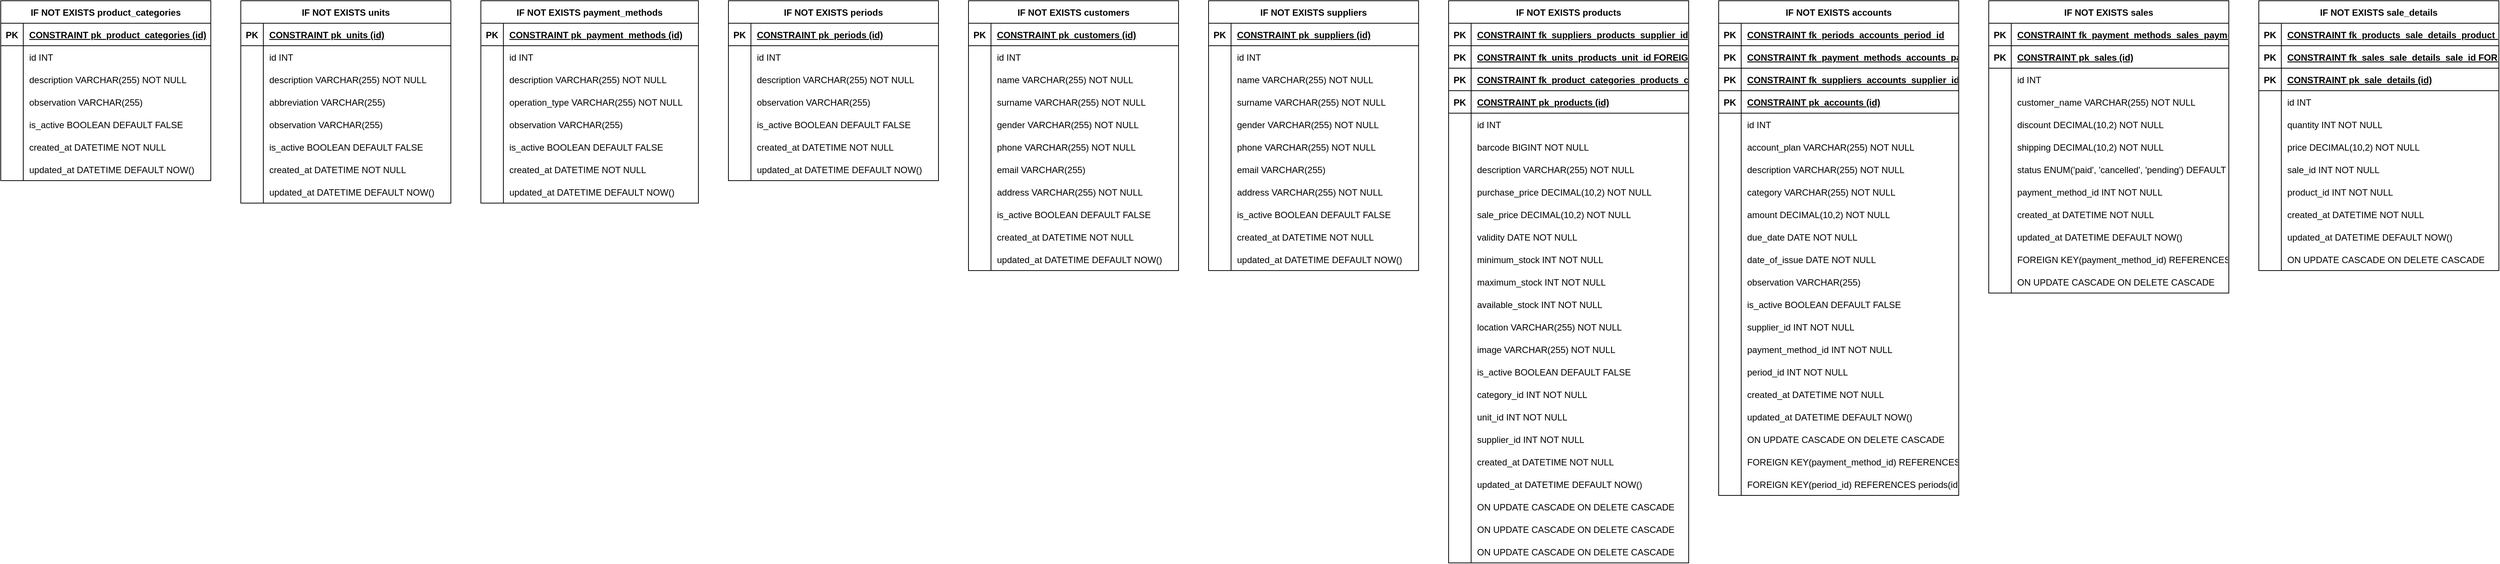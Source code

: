 <mxfile>
    <diagram id="13csinYV3RO-lyd8V80k" name="Page-1">
        <mxGraphModel dx="3154" dy="1711" grid="1" gridSize="10" guides="1" tooltips="1" connect="1" arrows="1" fold="1" page="1" pageScale="1" pageWidth="850" pageHeight="1100" math="0" shadow="0">
            <root>
                <mxCell id="0"/>
                <mxCell id="1" parent="0"/>
                <mxCell id="131" value="IF NOT EXISTS product_categories" style="shape=table;startSize=30;container=1;collapsible=1;childLayout=tableLayout;fixedRows=1;rowLines=0;fontStyle=1;align=center;resizeLast=1;" vertex="1" parent="1">
                    <mxGeometry x="-1300" y="-390" width="280" height="240" as="geometry"/>
                </mxCell>
                <mxCell id="132" value="" style="shape=tableRow;horizontal=0;startSize=0;swimlaneHead=0;swimlaneBody=0;fillColor=none;collapsible=0;dropTarget=0;points=[[0,0.5],[1,0.5]];portConstraint=eastwest;strokeColor=inherit;top=0;left=0;right=0;bottom=1;" vertex="1" parent="131">
                    <mxGeometry y="30" width="280" height="30" as="geometry"/>
                </mxCell>
                <mxCell id="133" value="PK" style="shape=partialRectangle;overflow=hidden;connectable=0;fillColor=none;strokeColor=inherit;top=0;left=0;bottom=0;right=0;fontStyle=1;" vertex="1" parent="132">
                    <mxGeometry width="30" height="30" as="geometry">
                        <mxRectangle width="30" height="30" as="alternateBounds"/>
                    </mxGeometry>
                </mxCell>
                <mxCell id="134" value="CONSTRAINT pk_product_categories  (id)" style="shape=partialRectangle;overflow=hidden;connectable=0;fillColor=none;align=left;strokeColor=inherit;top=0;left=0;bottom=0;right=0;spacingLeft=6;fontStyle=5;" vertex="1" parent="132">
                    <mxGeometry x="30" width="250" height="30" as="geometry">
                        <mxRectangle width="250" height="30" as="alternateBounds"/>
                    </mxGeometry>
                </mxCell>
                <mxCell id="135" value="" style="shape=tableRow;horizontal=0;startSize=0;swimlaneHead=0;swimlaneBody=0;fillColor=none;collapsible=0;dropTarget=0;points=[[0,0.5],[1,0.5]];portConstraint=eastwest;strokeColor=inherit;top=0;left=0;right=0;bottom=0;" vertex="1" parent="131">
                    <mxGeometry y="60" width="280" height="30" as="geometry"/>
                </mxCell>
                <mxCell id="136" value="" style="shape=partialRectangle;overflow=hidden;connectable=0;fillColor=none;strokeColor=inherit;top=0;left=0;bottom=0;right=0;" vertex="1" parent="135">
                    <mxGeometry width="30" height="30" as="geometry">
                        <mxRectangle width="30" height="30" as="alternateBounds"/>
                    </mxGeometry>
                </mxCell>
                <mxCell id="137" value="id INT" style="shape=partialRectangle;overflow=hidden;connectable=0;fillColor=none;align=left;strokeColor=inherit;top=0;left=0;bottom=0;right=0;spacingLeft=6;" vertex="1" parent="135">
                    <mxGeometry x="30" width="250" height="30" as="geometry">
                        <mxRectangle width="250" height="30" as="alternateBounds"/>
                    </mxGeometry>
                </mxCell>
                <mxCell id="138" value="" style="shape=tableRow;horizontal=0;startSize=0;swimlaneHead=0;swimlaneBody=0;fillColor=none;collapsible=0;dropTarget=0;points=[[0,0.5],[1,0.5]];portConstraint=eastwest;strokeColor=inherit;top=0;left=0;right=0;bottom=0;" vertex="1" parent="131">
                    <mxGeometry y="90" width="280" height="30" as="geometry"/>
                </mxCell>
                <mxCell id="139" value="" style="shape=partialRectangle;overflow=hidden;connectable=0;fillColor=none;strokeColor=inherit;top=0;left=0;bottom=0;right=0;" vertex="1" parent="138">
                    <mxGeometry width="30" height="30" as="geometry">
                        <mxRectangle width="30" height="30" as="alternateBounds"/>
                    </mxGeometry>
                </mxCell>
                <mxCell id="140" value="description VARCHAR(255) NOT NULL" style="shape=partialRectangle;overflow=hidden;connectable=0;fillColor=none;align=left;strokeColor=inherit;top=0;left=0;bottom=0;right=0;spacingLeft=6;" vertex="1" parent="138">
                    <mxGeometry x="30" width="250" height="30" as="geometry">
                        <mxRectangle width="250" height="30" as="alternateBounds"/>
                    </mxGeometry>
                </mxCell>
                <mxCell id="141" value="" style="shape=tableRow;horizontal=0;startSize=0;swimlaneHead=0;swimlaneBody=0;fillColor=none;collapsible=0;dropTarget=0;points=[[0,0.5],[1,0.5]];portConstraint=eastwest;strokeColor=inherit;top=0;left=0;right=0;bottom=0;" vertex="1" parent="131">
                    <mxGeometry y="120" width="280" height="30" as="geometry"/>
                </mxCell>
                <mxCell id="142" value="" style="shape=partialRectangle;overflow=hidden;connectable=0;fillColor=none;strokeColor=inherit;top=0;left=0;bottom=0;right=0;" vertex="1" parent="141">
                    <mxGeometry width="30" height="30" as="geometry">
                        <mxRectangle width="30" height="30" as="alternateBounds"/>
                    </mxGeometry>
                </mxCell>
                <mxCell id="143" value="observation VARCHAR(255)" style="shape=partialRectangle;overflow=hidden;connectable=0;fillColor=none;align=left;strokeColor=inherit;top=0;left=0;bottom=0;right=0;spacingLeft=6;" vertex="1" parent="141">
                    <mxGeometry x="30" width="250" height="30" as="geometry">
                        <mxRectangle width="250" height="30" as="alternateBounds"/>
                    </mxGeometry>
                </mxCell>
                <mxCell id="144" value="" style="shape=tableRow;horizontal=0;startSize=0;swimlaneHead=0;swimlaneBody=0;fillColor=none;collapsible=0;dropTarget=0;points=[[0,0.5],[1,0.5]];portConstraint=eastwest;strokeColor=inherit;top=0;left=0;right=0;bottom=0;" vertex="1" parent="131">
                    <mxGeometry y="150" width="280" height="30" as="geometry"/>
                </mxCell>
                <mxCell id="145" value="" style="shape=partialRectangle;overflow=hidden;connectable=0;fillColor=none;strokeColor=inherit;top=0;left=0;bottom=0;right=0;" vertex="1" parent="144">
                    <mxGeometry width="30" height="30" as="geometry">
                        <mxRectangle width="30" height="30" as="alternateBounds"/>
                    </mxGeometry>
                </mxCell>
                <mxCell id="146" value="is_active BOOLEAN DEFAULT FALSE" style="shape=partialRectangle;overflow=hidden;connectable=0;fillColor=none;align=left;strokeColor=inherit;top=0;left=0;bottom=0;right=0;spacingLeft=6;" vertex="1" parent="144">
                    <mxGeometry x="30" width="250" height="30" as="geometry">
                        <mxRectangle width="250" height="30" as="alternateBounds"/>
                    </mxGeometry>
                </mxCell>
                <mxCell id="147" value="" style="shape=tableRow;horizontal=0;startSize=0;swimlaneHead=0;swimlaneBody=0;fillColor=none;collapsible=0;dropTarget=0;points=[[0,0.5],[1,0.5]];portConstraint=eastwest;strokeColor=inherit;top=0;left=0;right=0;bottom=0;" vertex="1" parent="131">
                    <mxGeometry y="180" width="280" height="30" as="geometry"/>
                </mxCell>
                <mxCell id="148" value="" style="shape=partialRectangle;overflow=hidden;connectable=0;fillColor=none;strokeColor=inherit;top=0;left=0;bottom=0;right=0;" vertex="1" parent="147">
                    <mxGeometry width="30" height="30" as="geometry">
                        <mxRectangle width="30" height="30" as="alternateBounds"/>
                    </mxGeometry>
                </mxCell>
                <mxCell id="149" value="created_at DATETIME NOT NULL" style="shape=partialRectangle;overflow=hidden;connectable=0;fillColor=none;align=left;strokeColor=inherit;top=0;left=0;bottom=0;right=0;spacingLeft=6;" vertex="1" parent="147">
                    <mxGeometry x="30" width="250" height="30" as="geometry">
                        <mxRectangle width="250" height="30" as="alternateBounds"/>
                    </mxGeometry>
                </mxCell>
                <mxCell id="150" value="" style="shape=tableRow;horizontal=0;startSize=0;swimlaneHead=0;swimlaneBody=0;fillColor=none;collapsible=0;dropTarget=0;points=[[0,0.5],[1,0.5]];portConstraint=eastwest;strokeColor=inherit;top=0;left=0;right=0;bottom=0;" vertex="1" parent="131">
                    <mxGeometry y="210" width="280" height="30" as="geometry"/>
                </mxCell>
                <mxCell id="151" value="" style="shape=partialRectangle;overflow=hidden;connectable=0;fillColor=none;strokeColor=inherit;top=0;left=0;bottom=0;right=0;" vertex="1" parent="150">
                    <mxGeometry width="30" height="30" as="geometry">
                        <mxRectangle width="30" height="30" as="alternateBounds"/>
                    </mxGeometry>
                </mxCell>
                <mxCell id="152" value="updated_at DATETIME DEFAULT NOW()" style="shape=partialRectangle;overflow=hidden;connectable=0;fillColor=none;align=left;strokeColor=inherit;top=0;left=0;bottom=0;right=0;spacingLeft=6;" vertex="1" parent="150">
                    <mxGeometry x="30" width="250" height="30" as="geometry">
                        <mxRectangle width="250" height="30" as="alternateBounds"/>
                    </mxGeometry>
                </mxCell>
                <mxCell id="153" value="IF NOT EXISTS units" style="shape=table;startSize=30;container=1;collapsible=1;childLayout=tableLayout;fixedRows=1;rowLines=0;fontStyle=1;align=center;resizeLast=1;" vertex="1" parent="1">
                    <mxGeometry x="-980" y="-390" width="280" height="270" as="geometry"/>
                </mxCell>
                <mxCell id="154" value="" style="shape=tableRow;horizontal=0;startSize=0;swimlaneHead=0;swimlaneBody=0;fillColor=none;collapsible=0;dropTarget=0;points=[[0,0.5],[1,0.5]];portConstraint=eastwest;strokeColor=inherit;top=0;left=0;right=0;bottom=1;" vertex="1" parent="153">
                    <mxGeometry y="30" width="280" height="30" as="geometry"/>
                </mxCell>
                <mxCell id="155" value="PK" style="shape=partialRectangle;overflow=hidden;connectable=0;fillColor=none;strokeColor=inherit;top=0;left=0;bottom=0;right=0;fontStyle=1;" vertex="1" parent="154">
                    <mxGeometry width="30" height="30" as="geometry">
                        <mxRectangle width="30" height="30" as="alternateBounds"/>
                    </mxGeometry>
                </mxCell>
                <mxCell id="156" value="CONSTRAINT pk_units  (id)" style="shape=partialRectangle;overflow=hidden;connectable=0;fillColor=none;align=left;strokeColor=inherit;top=0;left=0;bottom=0;right=0;spacingLeft=6;fontStyle=5;" vertex="1" parent="154">
                    <mxGeometry x="30" width="250" height="30" as="geometry">
                        <mxRectangle width="250" height="30" as="alternateBounds"/>
                    </mxGeometry>
                </mxCell>
                <mxCell id="157" value="" style="shape=tableRow;horizontal=0;startSize=0;swimlaneHead=0;swimlaneBody=0;fillColor=none;collapsible=0;dropTarget=0;points=[[0,0.5],[1,0.5]];portConstraint=eastwest;strokeColor=inherit;top=0;left=0;right=0;bottom=0;" vertex="1" parent="153">
                    <mxGeometry y="60" width="280" height="30" as="geometry"/>
                </mxCell>
                <mxCell id="158" value="" style="shape=partialRectangle;overflow=hidden;connectable=0;fillColor=none;strokeColor=inherit;top=0;left=0;bottom=0;right=0;" vertex="1" parent="157">
                    <mxGeometry width="30" height="30" as="geometry">
                        <mxRectangle width="30" height="30" as="alternateBounds"/>
                    </mxGeometry>
                </mxCell>
                <mxCell id="159" value="id INT" style="shape=partialRectangle;overflow=hidden;connectable=0;fillColor=none;align=left;strokeColor=inherit;top=0;left=0;bottom=0;right=0;spacingLeft=6;" vertex="1" parent="157">
                    <mxGeometry x="30" width="250" height="30" as="geometry">
                        <mxRectangle width="250" height="30" as="alternateBounds"/>
                    </mxGeometry>
                </mxCell>
                <mxCell id="160" value="" style="shape=tableRow;horizontal=0;startSize=0;swimlaneHead=0;swimlaneBody=0;fillColor=none;collapsible=0;dropTarget=0;points=[[0,0.5],[1,0.5]];portConstraint=eastwest;strokeColor=inherit;top=0;left=0;right=0;bottom=0;" vertex="1" parent="153">
                    <mxGeometry y="90" width="280" height="30" as="geometry"/>
                </mxCell>
                <mxCell id="161" value="" style="shape=partialRectangle;overflow=hidden;connectable=0;fillColor=none;strokeColor=inherit;top=0;left=0;bottom=0;right=0;" vertex="1" parent="160">
                    <mxGeometry width="30" height="30" as="geometry">
                        <mxRectangle width="30" height="30" as="alternateBounds"/>
                    </mxGeometry>
                </mxCell>
                <mxCell id="162" value="description VARCHAR(255) NOT NULL" style="shape=partialRectangle;overflow=hidden;connectable=0;fillColor=none;align=left;strokeColor=inherit;top=0;left=0;bottom=0;right=0;spacingLeft=6;" vertex="1" parent="160">
                    <mxGeometry x="30" width="250" height="30" as="geometry">
                        <mxRectangle width="250" height="30" as="alternateBounds"/>
                    </mxGeometry>
                </mxCell>
                <mxCell id="163" value="" style="shape=tableRow;horizontal=0;startSize=0;swimlaneHead=0;swimlaneBody=0;fillColor=none;collapsible=0;dropTarget=0;points=[[0,0.5],[1,0.5]];portConstraint=eastwest;strokeColor=inherit;top=0;left=0;right=0;bottom=0;" vertex="1" parent="153">
                    <mxGeometry y="120" width="280" height="30" as="geometry"/>
                </mxCell>
                <mxCell id="164" value="" style="shape=partialRectangle;overflow=hidden;connectable=0;fillColor=none;strokeColor=inherit;top=0;left=0;bottom=0;right=0;" vertex="1" parent="163">
                    <mxGeometry width="30" height="30" as="geometry">
                        <mxRectangle width="30" height="30" as="alternateBounds"/>
                    </mxGeometry>
                </mxCell>
                <mxCell id="165" value="abbreviation VARCHAR(255)" style="shape=partialRectangle;overflow=hidden;connectable=0;fillColor=none;align=left;strokeColor=inherit;top=0;left=0;bottom=0;right=0;spacingLeft=6;" vertex="1" parent="163">
                    <mxGeometry x="30" width="250" height="30" as="geometry">
                        <mxRectangle width="250" height="30" as="alternateBounds"/>
                    </mxGeometry>
                </mxCell>
                <mxCell id="166" value="" style="shape=tableRow;horizontal=0;startSize=0;swimlaneHead=0;swimlaneBody=0;fillColor=none;collapsible=0;dropTarget=0;points=[[0,0.5],[1,0.5]];portConstraint=eastwest;strokeColor=inherit;top=0;left=0;right=0;bottom=0;" vertex="1" parent="153">
                    <mxGeometry y="150" width="280" height="30" as="geometry"/>
                </mxCell>
                <mxCell id="167" value="" style="shape=partialRectangle;overflow=hidden;connectable=0;fillColor=none;strokeColor=inherit;top=0;left=0;bottom=0;right=0;" vertex="1" parent="166">
                    <mxGeometry width="30" height="30" as="geometry">
                        <mxRectangle width="30" height="30" as="alternateBounds"/>
                    </mxGeometry>
                </mxCell>
                <mxCell id="168" value="observation VARCHAR(255)" style="shape=partialRectangle;overflow=hidden;connectable=0;fillColor=none;align=left;strokeColor=inherit;top=0;left=0;bottom=0;right=0;spacingLeft=6;" vertex="1" parent="166">
                    <mxGeometry x="30" width="250" height="30" as="geometry">
                        <mxRectangle width="250" height="30" as="alternateBounds"/>
                    </mxGeometry>
                </mxCell>
                <mxCell id="169" value="" style="shape=tableRow;horizontal=0;startSize=0;swimlaneHead=0;swimlaneBody=0;fillColor=none;collapsible=0;dropTarget=0;points=[[0,0.5],[1,0.5]];portConstraint=eastwest;strokeColor=inherit;top=0;left=0;right=0;bottom=0;" vertex="1" parent="153">
                    <mxGeometry y="180" width="280" height="30" as="geometry"/>
                </mxCell>
                <mxCell id="170" value="" style="shape=partialRectangle;overflow=hidden;connectable=0;fillColor=none;strokeColor=inherit;top=0;left=0;bottom=0;right=0;" vertex="1" parent="169">
                    <mxGeometry width="30" height="30" as="geometry">
                        <mxRectangle width="30" height="30" as="alternateBounds"/>
                    </mxGeometry>
                </mxCell>
                <mxCell id="171" value="is_active BOOLEAN DEFAULT FALSE" style="shape=partialRectangle;overflow=hidden;connectable=0;fillColor=none;align=left;strokeColor=inherit;top=0;left=0;bottom=0;right=0;spacingLeft=6;" vertex="1" parent="169">
                    <mxGeometry x="30" width="250" height="30" as="geometry">
                        <mxRectangle width="250" height="30" as="alternateBounds"/>
                    </mxGeometry>
                </mxCell>
                <mxCell id="172" value="" style="shape=tableRow;horizontal=0;startSize=0;swimlaneHead=0;swimlaneBody=0;fillColor=none;collapsible=0;dropTarget=0;points=[[0,0.5],[1,0.5]];portConstraint=eastwest;strokeColor=inherit;top=0;left=0;right=0;bottom=0;" vertex="1" parent="153">
                    <mxGeometry y="210" width="280" height="30" as="geometry"/>
                </mxCell>
                <mxCell id="173" value="" style="shape=partialRectangle;overflow=hidden;connectable=0;fillColor=none;strokeColor=inherit;top=0;left=0;bottom=0;right=0;" vertex="1" parent="172">
                    <mxGeometry width="30" height="30" as="geometry">
                        <mxRectangle width="30" height="30" as="alternateBounds"/>
                    </mxGeometry>
                </mxCell>
                <mxCell id="174" value="created_at DATETIME NOT NULL" style="shape=partialRectangle;overflow=hidden;connectable=0;fillColor=none;align=left;strokeColor=inherit;top=0;left=0;bottom=0;right=0;spacingLeft=6;" vertex="1" parent="172">
                    <mxGeometry x="30" width="250" height="30" as="geometry">
                        <mxRectangle width="250" height="30" as="alternateBounds"/>
                    </mxGeometry>
                </mxCell>
                <mxCell id="175" value="" style="shape=tableRow;horizontal=0;startSize=0;swimlaneHead=0;swimlaneBody=0;fillColor=none;collapsible=0;dropTarget=0;points=[[0,0.5],[1,0.5]];portConstraint=eastwest;strokeColor=inherit;top=0;left=0;right=0;bottom=0;" vertex="1" parent="153">
                    <mxGeometry y="240" width="280" height="30" as="geometry"/>
                </mxCell>
                <mxCell id="176" value="" style="shape=partialRectangle;overflow=hidden;connectable=0;fillColor=none;strokeColor=inherit;top=0;left=0;bottom=0;right=0;" vertex="1" parent="175">
                    <mxGeometry width="30" height="30" as="geometry">
                        <mxRectangle width="30" height="30" as="alternateBounds"/>
                    </mxGeometry>
                </mxCell>
                <mxCell id="177" value="updated_at DATETIME DEFAULT NOW()" style="shape=partialRectangle;overflow=hidden;connectable=0;fillColor=none;align=left;strokeColor=inherit;top=0;left=0;bottom=0;right=0;spacingLeft=6;" vertex="1" parent="175">
                    <mxGeometry x="30" width="250" height="30" as="geometry">
                        <mxRectangle width="250" height="30" as="alternateBounds"/>
                    </mxGeometry>
                </mxCell>
                <mxCell id="178" value="IF NOT EXISTS payment_methods" style="shape=table;startSize=30;container=1;collapsible=1;childLayout=tableLayout;fixedRows=1;rowLines=0;fontStyle=1;align=center;resizeLast=1;" vertex="1" parent="1">
                    <mxGeometry x="-660" y="-390" width="290" height="270" as="geometry"/>
                </mxCell>
                <mxCell id="179" value="" style="shape=tableRow;horizontal=0;startSize=0;swimlaneHead=0;swimlaneBody=0;fillColor=none;collapsible=0;dropTarget=0;points=[[0,0.5],[1,0.5]];portConstraint=eastwest;strokeColor=inherit;top=0;left=0;right=0;bottom=1;" vertex="1" parent="178">
                    <mxGeometry y="30" width="290" height="30" as="geometry"/>
                </mxCell>
                <mxCell id="180" value="PK" style="shape=partialRectangle;overflow=hidden;connectable=0;fillColor=none;strokeColor=inherit;top=0;left=0;bottom=0;right=0;fontStyle=1;" vertex="1" parent="179">
                    <mxGeometry width="30" height="30" as="geometry">
                        <mxRectangle width="30" height="30" as="alternateBounds"/>
                    </mxGeometry>
                </mxCell>
                <mxCell id="181" value="CONSTRAINT pk_payment_methods  (id)" style="shape=partialRectangle;overflow=hidden;connectable=0;fillColor=none;align=left;strokeColor=inherit;top=0;left=0;bottom=0;right=0;spacingLeft=6;fontStyle=5;" vertex="1" parent="179">
                    <mxGeometry x="30" width="260" height="30" as="geometry">
                        <mxRectangle width="260" height="30" as="alternateBounds"/>
                    </mxGeometry>
                </mxCell>
                <mxCell id="182" value="" style="shape=tableRow;horizontal=0;startSize=0;swimlaneHead=0;swimlaneBody=0;fillColor=none;collapsible=0;dropTarget=0;points=[[0,0.5],[1,0.5]];portConstraint=eastwest;strokeColor=inherit;top=0;left=0;right=0;bottom=0;" vertex="1" parent="178">
                    <mxGeometry y="60" width="290" height="30" as="geometry"/>
                </mxCell>
                <mxCell id="183" value="" style="shape=partialRectangle;overflow=hidden;connectable=0;fillColor=none;strokeColor=inherit;top=0;left=0;bottom=0;right=0;" vertex="1" parent="182">
                    <mxGeometry width="30" height="30" as="geometry">
                        <mxRectangle width="30" height="30" as="alternateBounds"/>
                    </mxGeometry>
                </mxCell>
                <mxCell id="184" value="id INT" style="shape=partialRectangle;overflow=hidden;connectable=0;fillColor=none;align=left;strokeColor=inherit;top=0;left=0;bottom=0;right=0;spacingLeft=6;" vertex="1" parent="182">
                    <mxGeometry x="30" width="260" height="30" as="geometry">
                        <mxRectangle width="260" height="30" as="alternateBounds"/>
                    </mxGeometry>
                </mxCell>
                <mxCell id="185" value="" style="shape=tableRow;horizontal=0;startSize=0;swimlaneHead=0;swimlaneBody=0;fillColor=none;collapsible=0;dropTarget=0;points=[[0,0.5],[1,0.5]];portConstraint=eastwest;strokeColor=inherit;top=0;left=0;right=0;bottom=0;" vertex="1" parent="178">
                    <mxGeometry y="90" width="290" height="30" as="geometry"/>
                </mxCell>
                <mxCell id="186" value="" style="shape=partialRectangle;overflow=hidden;connectable=0;fillColor=none;strokeColor=inherit;top=0;left=0;bottom=0;right=0;" vertex="1" parent="185">
                    <mxGeometry width="30" height="30" as="geometry">
                        <mxRectangle width="30" height="30" as="alternateBounds"/>
                    </mxGeometry>
                </mxCell>
                <mxCell id="187" value="description VARCHAR(255) NOT NULL" style="shape=partialRectangle;overflow=hidden;connectable=0;fillColor=none;align=left;strokeColor=inherit;top=0;left=0;bottom=0;right=0;spacingLeft=6;" vertex="1" parent="185">
                    <mxGeometry x="30" width="260" height="30" as="geometry">
                        <mxRectangle width="260" height="30" as="alternateBounds"/>
                    </mxGeometry>
                </mxCell>
                <mxCell id="188" value="" style="shape=tableRow;horizontal=0;startSize=0;swimlaneHead=0;swimlaneBody=0;fillColor=none;collapsible=0;dropTarget=0;points=[[0,0.5],[1,0.5]];portConstraint=eastwest;strokeColor=inherit;top=0;left=0;right=0;bottom=0;" vertex="1" parent="178">
                    <mxGeometry y="120" width="290" height="30" as="geometry"/>
                </mxCell>
                <mxCell id="189" value="" style="shape=partialRectangle;overflow=hidden;connectable=0;fillColor=none;strokeColor=inherit;top=0;left=0;bottom=0;right=0;" vertex="1" parent="188">
                    <mxGeometry width="30" height="30" as="geometry">
                        <mxRectangle width="30" height="30" as="alternateBounds"/>
                    </mxGeometry>
                </mxCell>
                <mxCell id="190" value="operation_type VARCHAR(255) NOT NULL" style="shape=partialRectangle;overflow=hidden;connectable=0;fillColor=none;align=left;strokeColor=inherit;top=0;left=0;bottom=0;right=0;spacingLeft=6;" vertex="1" parent="188">
                    <mxGeometry x="30" width="260" height="30" as="geometry">
                        <mxRectangle width="260" height="30" as="alternateBounds"/>
                    </mxGeometry>
                </mxCell>
                <mxCell id="191" value="" style="shape=tableRow;horizontal=0;startSize=0;swimlaneHead=0;swimlaneBody=0;fillColor=none;collapsible=0;dropTarget=0;points=[[0,0.5],[1,0.5]];portConstraint=eastwest;strokeColor=inherit;top=0;left=0;right=0;bottom=0;" vertex="1" parent="178">
                    <mxGeometry y="150" width="290" height="30" as="geometry"/>
                </mxCell>
                <mxCell id="192" value="" style="shape=partialRectangle;overflow=hidden;connectable=0;fillColor=none;strokeColor=inherit;top=0;left=0;bottom=0;right=0;" vertex="1" parent="191">
                    <mxGeometry width="30" height="30" as="geometry">
                        <mxRectangle width="30" height="30" as="alternateBounds"/>
                    </mxGeometry>
                </mxCell>
                <mxCell id="193" value="observation VARCHAR(255)" style="shape=partialRectangle;overflow=hidden;connectable=0;fillColor=none;align=left;strokeColor=inherit;top=0;left=0;bottom=0;right=0;spacingLeft=6;" vertex="1" parent="191">
                    <mxGeometry x="30" width="260" height="30" as="geometry">
                        <mxRectangle width="260" height="30" as="alternateBounds"/>
                    </mxGeometry>
                </mxCell>
                <mxCell id="194" value="" style="shape=tableRow;horizontal=0;startSize=0;swimlaneHead=0;swimlaneBody=0;fillColor=none;collapsible=0;dropTarget=0;points=[[0,0.5],[1,0.5]];portConstraint=eastwest;strokeColor=inherit;top=0;left=0;right=0;bottom=0;" vertex="1" parent="178">
                    <mxGeometry y="180" width="290" height="30" as="geometry"/>
                </mxCell>
                <mxCell id="195" value="" style="shape=partialRectangle;overflow=hidden;connectable=0;fillColor=none;strokeColor=inherit;top=0;left=0;bottom=0;right=0;" vertex="1" parent="194">
                    <mxGeometry width="30" height="30" as="geometry">
                        <mxRectangle width="30" height="30" as="alternateBounds"/>
                    </mxGeometry>
                </mxCell>
                <mxCell id="196" value="is_active BOOLEAN DEFAULT FALSE" style="shape=partialRectangle;overflow=hidden;connectable=0;fillColor=none;align=left;strokeColor=inherit;top=0;left=0;bottom=0;right=0;spacingLeft=6;" vertex="1" parent="194">
                    <mxGeometry x="30" width="260" height="30" as="geometry">
                        <mxRectangle width="260" height="30" as="alternateBounds"/>
                    </mxGeometry>
                </mxCell>
                <mxCell id="197" value="" style="shape=tableRow;horizontal=0;startSize=0;swimlaneHead=0;swimlaneBody=0;fillColor=none;collapsible=0;dropTarget=0;points=[[0,0.5],[1,0.5]];portConstraint=eastwest;strokeColor=inherit;top=0;left=0;right=0;bottom=0;" vertex="1" parent="178">
                    <mxGeometry y="210" width="290" height="30" as="geometry"/>
                </mxCell>
                <mxCell id="198" value="" style="shape=partialRectangle;overflow=hidden;connectable=0;fillColor=none;strokeColor=inherit;top=0;left=0;bottom=0;right=0;" vertex="1" parent="197">
                    <mxGeometry width="30" height="30" as="geometry">
                        <mxRectangle width="30" height="30" as="alternateBounds"/>
                    </mxGeometry>
                </mxCell>
                <mxCell id="199" value="created_at DATETIME NOT NULL" style="shape=partialRectangle;overflow=hidden;connectable=0;fillColor=none;align=left;strokeColor=inherit;top=0;left=0;bottom=0;right=0;spacingLeft=6;" vertex="1" parent="197">
                    <mxGeometry x="30" width="260" height="30" as="geometry">
                        <mxRectangle width="260" height="30" as="alternateBounds"/>
                    </mxGeometry>
                </mxCell>
                <mxCell id="200" value="" style="shape=tableRow;horizontal=0;startSize=0;swimlaneHead=0;swimlaneBody=0;fillColor=none;collapsible=0;dropTarget=0;points=[[0,0.5],[1,0.5]];portConstraint=eastwest;strokeColor=inherit;top=0;left=0;right=0;bottom=0;" vertex="1" parent="178">
                    <mxGeometry y="240" width="290" height="30" as="geometry"/>
                </mxCell>
                <mxCell id="201" value="" style="shape=partialRectangle;overflow=hidden;connectable=0;fillColor=none;strokeColor=inherit;top=0;left=0;bottom=0;right=0;" vertex="1" parent="200">
                    <mxGeometry width="30" height="30" as="geometry">
                        <mxRectangle width="30" height="30" as="alternateBounds"/>
                    </mxGeometry>
                </mxCell>
                <mxCell id="202" value="updated_at DATETIME DEFAULT NOW()" style="shape=partialRectangle;overflow=hidden;connectable=0;fillColor=none;align=left;strokeColor=inherit;top=0;left=0;bottom=0;right=0;spacingLeft=6;" vertex="1" parent="200">
                    <mxGeometry x="30" width="260" height="30" as="geometry">
                        <mxRectangle width="260" height="30" as="alternateBounds"/>
                    </mxGeometry>
                </mxCell>
                <mxCell id="203" value="IF NOT EXISTS periods" style="shape=table;startSize=30;container=1;collapsible=1;childLayout=tableLayout;fixedRows=1;rowLines=0;fontStyle=1;align=center;resizeLast=1;" vertex="1" parent="1">
                    <mxGeometry x="-330" y="-390" width="280" height="240" as="geometry"/>
                </mxCell>
                <mxCell id="204" value="" style="shape=tableRow;horizontal=0;startSize=0;swimlaneHead=0;swimlaneBody=0;fillColor=none;collapsible=0;dropTarget=0;points=[[0,0.5],[1,0.5]];portConstraint=eastwest;strokeColor=inherit;top=0;left=0;right=0;bottom=1;" vertex="1" parent="203">
                    <mxGeometry y="30" width="280" height="30" as="geometry"/>
                </mxCell>
                <mxCell id="205" value="PK" style="shape=partialRectangle;overflow=hidden;connectable=0;fillColor=none;strokeColor=inherit;top=0;left=0;bottom=0;right=0;fontStyle=1;" vertex="1" parent="204">
                    <mxGeometry width="30" height="30" as="geometry">
                        <mxRectangle width="30" height="30" as="alternateBounds"/>
                    </mxGeometry>
                </mxCell>
                <mxCell id="206" value="CONSTRAINT pk_periods  (id)" style="shape=partialRectangle;overflow=hidden;connectable=0;fillColor=none;align=left;strokeColor=inherit;top=0;left=0;bottom=0;right=0;spacingLeft=6;fontStyle=5;" vertex="1" parent="204">
                    <mxGeometry x="30" width="250" height="30" as="geometry">
                        <mxRectangle width="250" height="30" as="alternateBounds"/>
                    </mxGeometry>
                </mxCell>
                <mxCell id="207" value="" style="shape=tableRow;horizontal=0;startSize=0;swimlaneHead=0;swimlaneBody=0;fillColor=none;collapsible=0;dropTarget=0;points=[[0,0.5],[1,0.5]];portConstraint=eastwest;strokeColor=inherit;top=0;left=0;right=0;bottom=0;" vertex="1" parent="203">
                    <mxGeometry y="60" width="280" height="30" as="geometry"/>
                </mxCell>
                <mxCell id="208" value="" style="shape=partialRectangle;overflow=hidden;connectable=0;fillColor=none;strokeColor=inherit;top=0;left=0;bottom=0;right=0;" vertex="1" parent="207">
                    <mxGeometry width="30" height="30" as="geometry">
                        <mxRectangle width="30" height="30" as="alternateBounds"/>
                    </mxGeometry>
                </mxCell>
                <mxCell id="209" value="id INT" style="shape=partialRectangle;overflow=hidden;connectable=0;fillColor=none;align=left;strokeColor=inherit;top=0;left=0;bottom=0;right=0;spacingLeft=6;" vertex="1" parent="207">
                    <mxGeometry x="30" width="250" height="30" as="geometry">
                        <mxRectangle width="250" height="30" as="alternateBounds"/>
                    </mxGeometry>
                </mxCell>
                <mxCell id="210" value="" style="shape=tableRow;horizontal=0;startSize=0;swimlaneHead=0;swimlaneBody=0;fillColor=none;collapsible=0;dropTarget=0;points=[[0,0.5],[1,0.5]];portConstraint=eastwest;strokeColor=inherit;top=0;left=0;right=0;bottom=0;" vertex="1" parent="203">
                    <mxGeometry y="90" width="280" height="30" as="geometry"/>
                </mxCell>
                <mxCell id="211" value="" style="shape=partialRectangle;overflow=hidden;connectable=0;fillColor=none;strokeColor=inherit;top=0;left=0;bottom=0;right=0;" vertex="1" parent="210">
                    <mxGeometry width="30" height="30" as="geometry">
                        <mxRectangle width="30" height="30" as="alternateBounds"/>
                    </mxGeometry>
                </mxCell>
                <mxCell id="212" value="description VARCHAR(255) NOT NULL" style="shape=partialRectangle;overflow=hidden;connectable=0;fillColor=none;align=left;strokeColor=inherit;top=0;left=0;bottom=0;right=0;spacingLeft=6;" vertex="1" parent="210">
                    <mxGeometry x="30" width="250" height="30" as="geometry">
                        <mxRectangle width="250" height="30" as="alternateBounds"/>
                    </mxGeometry>
                </mxCell>
                <mxCell id="213" value="" style="shape=tableRow;horizontal=0;startSize=0;swimlaneHead=0;swimlaneBody=0;fillColor=none;collapsible=0;dropTarget=0;points=[[0,0.5],[1,0.5]];portConstraint=eastwest;strokeColor=inherit;top=0;left=0;right=0;bottom=0;" vertex="1" parent="203">
                    <mxGeometry y="120" width="280" height="30" as="geometry"/>
                </mxCell>
                <mxCell id="214" value="" style="shape=partialRectangle;overflow=hidden;connectable=0;fillColor=none;strokeColor=inherit;top=0;left=0;bottom=0;right=0;" vertex="1" parent="213">
                    <mxGeometry width="30" height="30" as="geometry">
                        <mxRectangle width="30" height="30" as="alternateBounds"/>
                    </mxGeometry>
                </mxCell>
                <mxCell id="215" value="observation VARCHAR(255)" style="shape=partialRectangle;overflow=hidden;connectable=0;fillColor=none;align=left;strokeColor=inherit;top=0;left=0;bottom=0;right=0;spacingLeft=6;" vertex="1" parent="213">
                    <mxGeometry x="30" width="250" height="30" as="geometry">
                        <mxRectangle width="250" height="30" as="alternateBounds"/>
                    </mxGeometry>
                </mxCell>
                <mxCell id="216" value="" style="shape=tableRow;horizontal=0;startSize=0;swimlaneHead=0;swimlaneBody=0;fillColor=none;collapsible=0;dropTarget=0;points=[[0,0.5],[1,0.5]];portConstraint=eastwest;strokeColor=inherit;top=0;left=0;right=0;bottom=0;" vertex="1" parent="203">
                    <mxGeometry y="150" width="280" height="30" as="geometry"/>
                </mxCell>
                <mxCell id="217" value="" style="shape=partialRectangle;overflow=hidden;connectable=0;fillColor=none;strokeColor=inherit;top=0;left=0;bottom=0;right=0;" vertex="1" parent="216">
                    <mxGeometry width="30" height="30" as="geometry">
                        <mxRectangle width="30" height="30" as="alternateBounds"/>
                    </mxGeometry>
                </mxCell>
                <mxCell id="218" value="is_active BOOLEAN DEFAULT FALSE" style="shape=partialRectangle;overflow=hidden;connectable=0;fillColor=none;align=left;strokeColor=inherit;top=0;left=0;bottom=0;right=0;spacingLeft=6;" vertex="1" parent="216">
                    <mxGeometry x="30" width="250" height="30" as="geometry">
                        <mxRectangle width="250" height="30" as="alternateBounds"/>
                    </mxGeometry>
                </mxCell>
                <mxCell id="219" value="" style="shape=tableRow;horizontal=0;startSize=0;swimlaneHead=0;swimlaneBody=0;fillColor=none;collapsible=0;dropTarget=0;points=[[0,0.5],[1,0.5]];portConstraint=eastwest;strokeColor=inherit;top=0;left=0;right=0;bottom=0;" vertex="1" parent="203">
                    <mxGeometry y="180" width="280" height="30" as="geometry"/>
                </mxCell>
                <mxCell id="220" value="" style="shape=partialRectangle;overflow=hidden;connectable=0;fillColor=none;strokeColor=inherit;top=0;left=0;bottom=0;right=0;" vertex="1" parent="219">
                    <mxGeometry width="30" height="30" as="geometry">
                        <mxRectangle width="30" height="30" as="alternateBounds"/>
                    </mxGeometry>
                </mxCell>
                <mxCell id="221" value="created_at DATETIME NOT NULL" style="shape=partialRectangle;overflow=hidden;connectable=0;fillColor=none;align=left;strokeColor=inherit;top=0;left=0;bottom=0;right=0;spacingLeft=6;" vertex="1" parent="219">
                    <mxGeometry x="30" width="250" height="30" as="geometry">
                        <mxRectangle width="250" height="30" as="alternateBounds"/>
                    </mxGeometry>
                </mxCell>
                <mxCell id="222" value="" style="shape=tableRow;horizontal=0;startSize=0;swimlaneHead=0;swimlaneBody=0;fillColor=none;collapsible=0;dropTarget=0;points=[[0,0.5],[1,0.5]];portConstraint=eastwest;strokeColor=inherit;top=0;left=0;right=0;bottom=0;" vertex="1" parent="203">
                    <mxGeometry y="210" width="280" height="30" as="geometry"/>
                </mxCell>
                <mxCell id="223" value="" style="shape=partialRectangle;overflow=hidden;connectable=0;fillColor=none;strokeColor=inherit;top=0;left=0;bottom=0;right=0;" vertex="1" parent="222">
                    <mxGeometry width="30" height="30" as="geometry">
                        <mxRectangle width="30" height="30" as="alternateBounds"/>
                    </mxGeometry>
                </mxCell>
                <mxCell id="224" value="updated_at DATETIME DEFAULT NOW()" style="shape=partialRectangle;overflow=hidden;connectable=0;fillColor=none;align=left;strokeColor=inherit;top=0;left=0;bottom=0;right=0;spacingLeft=6;" vertex="1" parent="222">
                    <mxGeometry x="30" width="250" height="30" as="geometry">
                        <mxRectangle width="250" height="30" as="alternateBounds"/>
                    </mxGeometry>
                </mxCell>
                <mxCell id="225" value="IF NOT EXISTS customers" style="shape=table;startSize=30;container=1;collapsible=1;childLayout=tableLayout;fixedRows=1;rowLines=0;fontStyle=1;align=center;resizeLast=1;" vertex="1" parent="1">
                    <mxGeometry x="-10" y="-390" width="280" height="360" as="geometry"/>
                </mxCell>
                <mxCell id="226" value="" style="shape=tableRow;horizontal=0;startSize=0;swimlaneHead=0;swimlaneBody=0;fillColor=none;collapsible=0;dropTarget=0;points=[[0,0.5],[1,0.5]];portConstraint=eastwest;strokeColor=inherit;top=0;left=0;right=0;bottom=1;" vertex="1" parent="225">
                    <mxGeometry y="30" width="280" height="30" as="geometry"/>
                </mxCell>
                <mxCell id="227" value="PK" style="shape=partialRectangle;overflow=hidden;connectable=0;fillColor=none;strokeColor=inherit;top=0;left=0;bottom=0;right=0;fontStyle=1;" vertex="1" parent="226">
                    <mxGeometry width="30" height="30" as="geometry">
                        <mxRectangle width="30" height="30" as="alternateBounds"/>
                    </mxGeometry>
                </mxCell>
                <mxCell id="228" value="CONSTRAINT pk_customers  (id)" style="shape=partialRectangle;overflow=hidden;connectable=0;fillColor=none;align=left;strokeColor=inherit;top=0;left=0;bottom=0;right=0;spacingLeft=6;fontStyle=5;" vertex="1" parent="226">
                    <mxGeometry x="30" width="250" height="30" as="geometry">
                        <mxRectangle width="250" height="30" as="alternateBounds"/>
                    </mxGeometry>
                </mxCell>
                <mxCell id="229" value="" style="shape=tableRow;horizontal=0;startSize=0;swimlaneHead=0;swimlaneBody=0;fillColor=none;collapsible=0;dropTarget=0;points=[[0,0.5],[1,0.5]];portConstraint=eastwest;strokeColor=inherit;top=0;left=0;right=0;bottom=0;" vertex="1" parent="225">
                    <mxGeometry y="60" width="280" height="30" as="geometry"/>
                </mxCell>
                <mxCell id="230" value="" style="shape=partialRectangle;overflow=hidden;connectable=0;fillColor=none;strokeColor=inherit;top=0;left=0;bottom=0;right=0;" vertex="1" parent="229">
                    <mxGeometry width="30" height="30" as="geometry">
                        <mxRectangle width="30" height="30" as="alternateBounds"/>
                    </mxGeometry>
                </mxCell>
                <mxCell id="231" value="id INT" style="shape=partialRectangle;overflow=hidden;connectable=0;fillColor=none;align=left;strokeColor=inherit;top=0;left=0;bottom=0;right=0;spacingLeft=6;" vertex="1" parent="229">
                    <mxGeometry x="30" width="250" height="30" as="geometry">
                        <mxRectangle width="250" height="30" as="alternateBounds"/>
                    </mxGeometry>
                </mxCell>
                <mxCell id="232" value="" style="shape=tableRow;horizontal=0;startSize=0;swimlaneHead=0;swimlaneBody=0;fillColor=none;collapsible=0;dropTarget=0;points=[[0,0.5],[1,0.5]];portConstraint=eastwest;strokeColor=inherit;top=0;left=0;right=0;bottom=0;" vertex="1" parent="225">
                    <mxGeometry y="90" width="280" height="30" as="geometry"/>
                </mxCell>
                <mxCell id="233" value="" style="shape=partialRectangle;overflow=hidden;connectable=0;fillColor=none;strokeColor=inherit;top=0;left=0;bottom=0;right=0;" vertex="1" parent="232">
                    <mxGeometry width="30" height="30" as="geometry">
                        <mxRectangle width="30" height="30" as="alternateBounds"/>
                    </mxGeometry>
                </mxCell>
                <mxCell id="234" value="name VARCHAR(255) NOT NULL" style="shape=partialRectangle;overflow=hidden;connectable=0;fillColor=none;align=left;strokeColor=inherit;top=0;left=0;bottom=0;right=0;spacingLeft=6;" vertex="1" parent="232">
                    <mxGeometry x="30" width="250" height="30" as="geometry">
                        <mxRectangle width="250" height="30" as="alternateBounds"/>
                    </mxGeometry>
                </mxCell>
                <mxCell id="235" value="" style="shape=tableRow;horizontal=0;startSize=0;swimlaneHead=0;swimlaneBody=0;fillColor=none;collapsible=0;dropTarget=0;points=[[0,0.5],[1,0.5]];portConstraint=eastwest;strokeColor=inherit;top=0;left=0;right=0;bottom=0;" vertex="1" parent="225">
                    <mxGeometry y="120" width="280" height="30" as="geometry"/>
                </mxCell>
                <mxCell id="236" value="" style="shape=partialRectangle;overflow=hidden;connectable=0;fillColor=none;strokeColor=inherit;top=0;left=0;bottom=0;right=0;" vertex="1" parent="235">
                    <mxGeometry width="30" height="30" as="geometry">
                        <mxRectangle width="30" height="30" as="alternateBounds"/>
                    </mxGeometry>
                </mxCell>
                <mxCell id="237" value="surname VARCHAR(255) NOT NULL" style="shape=partialRectangle;overflow=hidden;connectable=0;fillColor=none;align=left;strokeColor=inherit;top=0;left=0;bottom=0;right=0;spacingLeft=6;" vertex="1" parent="235">
                    <mxGeometry x="30" width="250" height="30" as="geometry">
                        <mxRectangle width="250" height="30" as="alternateBounds"/>
                    </mxGeometry>
                </mxCell>
                <mxCell id="238" value="" style="shape=tableRow;horizontal=0;startSize=0;swimlaneHead=0;swimlaneBody=0;fillColor=none;collapsible=0;dropTarget=0;points=[[0,0.5],[1,0.5]];portConstraint=eastwest;strokeColor=inherit;top=0;left=0;right=0;bottom=0;" vertex="1" parent="225">
                    <mxGeometry y="150" width="280" height="30" as="geometry"/>
                </mxCell>
                <mxCell id="239" value="" style="shape=partialRectangle;overflow=hidden;connectable=0;fillColor=none;strokeColor=inherit;top=0;left=0;bottom=0;right=0;" vertex="1" parent="238">
                    <mxGeometry width="30" height="30" as="geometry">
                        <mxRectangle width="30" height="30" as="alternateBounds"/>
                    </mxGeometry>
                </mxCell>
                <mxCell id="240" value="gender VARCHAR(255) NOT NULL" style="shape=partialRectangle;overflow=hidden;connectable=0;fillColor=none;align=left;strokeColor=inherit;top=0;left=0;bottom=0;right=0;spacingLeft=6;" vertex="1" parent="238">
                    <mxGeometry x="30" width="250" height="30" as="geometry">
                        <mxRectangle width="250" height="30" as="alternateBounds"/>
                    </mxGeometry>
                </mxCell>
                <mxCell id="241" value="" style="shape=tableRow;horizontal=0;startSize=0;swimlaneHead=0;swimlaneBody=0;fillColor=none;collapsible=0;dropTarget=0;points=[[0,0.5],[1,0.5]];portConstraint=eastwest;strokeColor=inherit;top=0;left=0;right=0;bottom=0;" vertex="1" parent="225">
                    <mxGeometry y="180" width="280" height="30" as="geometry"/>
                </mxCell>
                <mxCell id="242" value="" style="shape=partialRectangle;overflow=hidden;connectable=0;fillColor=none;strokeColor=inherit;top=0;left=0;bottom=0;right=0;" vertex="1" parent="241">
                    <mxGeometry width="30" height="30" as="geometry">
                        <mxRectangle width="30" height="30" as="alternateBounds"/>
                    </mxGeometry>
                </mxCell>
                <mxCell id="243" value="phone VARCHAR(255) NOT NULL" style="shape=partialRectangle;overflow=hidden;connectable=0;fillColor=none;align=left;strokeColor=inherit;top=0;left=0;bottom=0;right=0;spacingLeft=6;" vertex="1" parent="241">
                    <mxGeometry x="30" width="250" height="30" as="geometry">
                        <mxRectangle width="250" height="30" as="alternateBounds"/>
                    </mxGeometry>
                </mxCell>
                <mxCell id="244" value="" style="shape=tableRow;horizontal=0;startSize=0;swimlaneHead=0;swimlaneBody=0;fillColor=none;collapsible=0;dropTarget=0;points=[[0,0.5],[1,0.5]];portConstraint=eastwest;strokeColor=inherit;top=0;left=0;right=0;bottom=0;" vertex="1" parent="225">
                    <mxGeometry y="210" width="280" height="30" as="geometry"/>
                </mxCell>
                <mxCell id="245" value="" style="shape=partialRectangle;overflow=hidden;connectable=0;fillColor=none;strokeColor=inherit;top=0;left=0;bottom=0;right=0;" vertex="1" parent="244">
                    <mxGeometry width="30" height="30" as="geometry">
                        <mxRectangle width="30" height="30" as="alternateBounds"/>
                    </mxGeometry>
                </mxCell>
                <mxCell id="246" value="email VARCHAR(255)" style="shape=partialRectangle;overflow=hidden;connectable=0;fillColor=none;align=left;strokeColor=inherit;top=0;left=0;bottom=0;right=0;spacingLeft=6;" vertex="1" parent="244">
                    <mxGeometry x="30" width="250" height="30" as="geometry">
                        <mxRectangle width="250" height="30" as="alternateBounds"/>
                    </mxGeometry>
                </mxCell>
                <mxCell id="247" value="" style="shape=tableRow;horizontal=0;startSize=0;swimlaneHead=0;swimlaneBody=0;fillColor=none;collapsible=0;dropTarget=0;points=[[0,0.5],[1,0.5]];portConstraint=eastwest;strokeColor=inherit;top=0;left=0;right=0;bottom=0;" vertex="1" parent="225">
                    <mxGeometry y="240" width="280" height="30" as="geometry"/>
                </mxCell>
                <mxCell id="248" value="" style="shape=partialRectangle;overflow=hidden;connectable=0;fillColor=none;strokeColor=inherit;top=0;left=0;bottom=0;right=0;" vertex="1" parent="247">
                    <mxGeometry width="30" height="30" as="geometry">
                        <mxRectangle width="30" height="30" as="alternateBounds"/>
                    </mxGeometry>
                </mxCell>
                <mxCell id="249" value="address VARCHAR(255) NOT NULL" style="shape=partialRectangle;overflow=hidden;connectable=0;fillColor=none;align=left;strokeColor=inherit;top=0;left=0;bottom=0;right=0;spacingLeft=6;" vertex="1" parent="247">
                    <mxGeometry x="30" width="250" height="30" as="geometry">
                        <mxRectangle width="250" height="30" as="alternateBounds"/>
                    </mxGeometry>
                </mxCell>
                <mxCell id="250" value="" style="shape=tableRow;horizontal=0;startSize=0;swimlaneHead=0;swimlaneBody=0;fillColor=none;collapsible=0;dropTarget=0;points=[[0,0.5],[1,0.5]];portConstraint=eastwest;strokeColor=inherit;top=0;left=0;right=0;bottom=0;" vertex="1" parent="225">
                    <mxGeometry y="270" width="280" height="30" as="geometry"/>
                </mxCell>
                <mxCell id="251" value="" style="shape=partialRectangle;overflow=hidden;connectable=0;fillColor=none;strokeColor=inherit;top=0;left=0;bottom=0;right=0;" vertex="1" parent="250">
                    <mxGeometry width="30" height="30" as="geometry">
                        <mxRectangle width="30" height="30" as="alternateBounds"/>
                    </mxGeometry>
                </mxCell>
                <mxCell id="252" value="is_active BOOLEAN DEFAULT FALSE" style="shape=partialRectangle;overflow=hidden;connectable=0;fillColor=none;align=left;strokeColor=inherit;top=0;left=0;bottom=0;right=0;spacingLeft=6;" vertex="1" parent="250">
                    <mxGeometry x="30" width="250" height="30" as="geometry">
                        <mxRectangle width="250" height="30" as="alternateBounds"/>
                    </mxGeometry>
                </mxCell>
                <mxCell id="253" value="" style="shape=tableRow;horizontal=0;startSize=0;swimlaneHead=0;swimlaneBody=0;fillColor=none;collapsible=0;dropTarget=0;points=[[0,0.5],[1,0.5]];portConstraint=eastwest;strokeColor=inherit;top=0;left=0;right=0;bottom=0;" vertex="1" parent="225">
                    <mxGeometry y="300" width="280" height="30" as="geometry"/>
                </mxCell>
                <mxCell id="254" value="" style="shape=partialRectangle;overflow=hidden;connectable=0;fillColor=none;strokeColor=inherit;top=0;left=0;bottom=0;right=0;" vertex="1" parent="253">
                    <mxGeometry width="30" height="30" as="geometry">
                        <mxRectangle width="30" height="30" as="alternateBounds"/>
                    </mxGeometry>
                </mxCell>
                <mxCell id="255" value="created_at DATETIME NOT NULL" style="shape=partialRectangle;overflow=hidden;connectable=0;fillColor=none;align=left;strokeColor=inherit;top=0;left=0;bottom=0;right=0;spacingLeft=6;" vertex="1" parent="253">
                    <mxGeometry x="30" width="250" height="30" as="geometry">
                        <mxRectangle width="250" height="30" as="alternateBounds"/>
                    </mxGeometry>
                </mxCell>
                <mxCell id="256" value="" style="shape=tableRow;horizontal=0;startSize=0;swimlaneHead=0;swimlaneBody=0;fillColor=none;collapsible=0;dropTarget=0;points=[[0,0.5],[1,0.5]];portConstraint=eastwest;strokeColor=inherit;top=0;left=0;right=0;bottom=0;" vertex="1" parent="225">
                    <mxGeometry y="330" width="280" height="30" as="geometry"/>
                </mxCell>
                <mxCell id="257" value="" style="shape=partialRectangle;overflow=hidden;connectable=0;fillColor=none;strokeColor=inherit;top=0;left=0;bottom=0;right=0;" vertex="1" parent="256">
                    <mxGeometry width="30" height="30" as="geometry">
                        <mxRectangle width="30" height="30" as="alternateBounds"/>
                    </mxGeometry>
                </mxCell>
                <mxCell id="258" value="updated_at DATETIME DEFAULT NOW()" style="shape=partialRectangle;overflow=hidden;connectable=0;fillColor=none;align=left;strokeColor=inherit;top=0;left=0;bottom=0;right=0;spacingLeft=6;" vertex="1" parent="256">
                    <mxGeometry x="30" width="250" height="30" as="geometry">
                        <mxRectangle width="250" height="30" as="alternateBounds"/>
                    </mxGeometry>
                </mxCell>
                <mxCell id="259" value="IF NOT EXISTS suppliers" style="shape=table;startSize=30;container=1;collapsible=1;childLayout=tableLayout;fixedRows=1;rowLines=0;fontStyle=1;align=center;resizeLast=1;" vertex="1" parent="1">
                    <mxGeometry x="310" y="-390" width="280" height="360" as="geometry"/>
                </mxCell>
                <mxCell id="260" value="" style="shape=tableRow;horizontal=0;startSize=0;swimlaneHead=0;swimlaneBody=0;fillColor=none;collapsible=0;dropTarget=0;points=[[0,0.5],[1,0.5]];portConstraint=eastwest;strokeColor=inherit;top=0;left=0;right=0;bottom=1;" vertex="1" parent="259">
                    <mxGeometry y="30" width="280" height="30" as="geometry"/>
                </mxCell>
                <mxCell id="261" value="PK" style="shape=partialRectangle;overflow=hidden;connectable=0;fillColor=none;strokeColor=inherit;top=0;left=0;bottom=0;right=0;fontStyle=1;" vertex="1" parent="260">
                    <mxGeometry width="30" height="30" as="geometry">
                        <mxRectangle width="30" height="30" as="alternateBounds"/>
                    </mxGeometry>
                </mxCell>
                <mxCell id="262" value="CONSTRAINT pk_suppliers  (id)" style="shape=partialRectangle;overflow=hidden;connectable=0;fillColor=none;align=left;strokeColor=inherit;top=0;left=0;bottom=0;right=0;spacingLeft=6;fontStyle=5;" vertex="1" parent="260">
                    <mxGeometry x="30" width="250" height="30" as="geometry">
                        <mxRectangle width="250" height="30" as="alternateBounds"/>
                    </mxGeometry>
                </mxCell>
                <mxCell id="263" value="" style="shape=tableRow;horizontal=0;startSize=0;swimlaneHead=0;swimlaneBody=0;fillColor=none;collapsible=0;dropTarget=0;points=[[0,0.5],[1,0.5]];portConstraint=eastwest;strokeColor=inherit;top=0;left=0;right=0;bottom=0;" vertex="1" parent="259">
                    <mxGeometry y="60" width="280" height="30" as="geometry"/>
                </mxCell>
                <mxCell id="264" value="" style="shape=partialRectangle;overflow=hidden;connectable=0;fillColor=none;strokeColor=inherit;top=0;left=0;bottom=0;right=0;" vertex="1" parent="263">
                    <mxGeometry width="30" height="30" as="geometry">
                        <mxRectangle width="30" height="30" as="alternateBounds"/>
                    </mxGeometry>
                </mxCell>
                <mxCell id="265" value="id INT" style="shape=partialRectangle;overflow=hidden;connectable=0;fillColor=none;align=left;strokeColor=inherit;top=0;left=0;bottom=0;right=0;spacingLeft=6;" vertex="1" parent="263">
                    <mxGeometry x="30" width="250" height="30" as="geometry">
                        <mxRectangle width="250" height="30" as="alternateBounds"/>
                    </mxGeometry>
                </mxCell>
                <mxCell id="266" value="" style="shape=tableRow;horizontal=0;startSize=0;swimlaneHead=0;swimlaneBody=0;fillColor=none;collapsible=0;dropTarget=0;points=[[0,0.5],[1,0.5]];portConstraint=eastwest;strokeColor=inherit;top=0;left=0;right=0;bottom=0;" vertex="1" parent="259">
                    <mxGeometry y="90" width="280" height="30" as="geometry"/>
                </mxCell>
                <mxCell id="267" value="" style="shape=partialRectangle;overflow=hidden;connectable=0;fillColor=none;strokeColor=inherit;top=0;left=0;bottom=0;right=0;" vertex="1" parent="266">
                    <mxGeometry width="30" height="30" as="geometry">
                        <mxRectangle width="30" height="30" as="alternateBounds"/>
                    </mxGeometry>
                </mxCell>
                <mxCell id="268" value="name VARCHAR(255) NOT NULL" style="shape=partialRectangle;overflow=hidden;connectable=0;fillColor=none;align=left;strokeColor=inherit;top=0;left=0;bottom=0;right=0;spacingLeft=6;" vertex="1" parent="266">
                    <mxGeometry x="30" width="250" height="30" as="geometry">
                        <mxRectangle width="250" height="30" as="alternateBounds"/>
                    </mxGeometry>
                </mxCell>
                <mxCell id="269" value="" style="shape=tableRow;horizontal=0;startSize=0;swimlaneHead=0;swimlaneBody=0;fillColor=none;collapsible=0;dropTarget=0;points=[[0,0.5],[1,0.5]];portConstraint=eastwest;strokeColor=inherit;top=0;left=0;right=0;bottom=0;" vertex="1" parent="259">
                    <mxGeometry y="120" width="280" height="30" as="geometry"/>
                </mxCell>
                <mxCell id="270" value="" style="shape=partialRectangle;overflow=hidden;connectable=0;fillColor=none;strokeColor=inherit;top=0;left=0;bottom=0;right=0;" vertex="1" parent="269">
                    <mxGeometry width="30" height="30" as="geometry">
                        <mxRectangle width="30" height="30" as="alternateBounds"/>
                    </mxGeometry>
                </mxCell>
                <mxCell id="271" value="surname VARCHAR(255) NOT NULL" style="shape=partialRectangle;overflow=hidden;connectable=0;fillColor=none;align=left;strokeColor=inherit;top=0;left=0;bottom=0;right=0;spacingLeft=6;" vertex="1" parent="269">
                    <mxGeometry x="30" width="250" height="30" as="geometry">
                        <mxRectangle width="250" height="30" as="alternateBounds"/>
                    </mxGeometry>
                </mxCell>
                <mxCell id="272" value="" style="shape=tableRow;horizontal=0;startSize=0;swimlaneHead=0;swimlaneBody=0;fillColor=none;collapsible=0;dropTarget=0;points=[[0,0.5],[1,0.5]];portConstraint=eastwest;strokeColor=inherit;top=0;left=0;right=0;bottom=0;" vertex="1" parent="259">
                    <mxGeometry y="150" width="280" height="30" as="geometry"/>
                </mxCell>
                <mxCell id="273" value="" style="shape=partialRectangle;overflow=hidden;connectable=0;fillColor=none;strokeColor=inherit;top=0;left=0;bottom=0;right=0;" vertex="1" parent="272">
                    <mxGeometry width="30" height="30" as="geometry">
                        <mxRectangle width="30" height="30" as="alternateBounds"/>
                    </mxGeometry>
                </mxCell>
                <mxCell id="274" value="gender VARCHAR(255) NOT NULL" style="shape=partialRectangle;overflow=hidden;connectable=0;fillColor=none;align=left;strokeColor=inherit;top=0;left=0;bottom=0;right=0;spacingLeft=6;" vertex="1" parent="272">
                    <mxGeometry x="30" width="250" height="30" as="geometry">
                        <mxRectangle width="250" height="30" as="alternateBounds"/>
                    </mxGeometry>
                </mxCell>
                <mxCell id="275" value="" style="shape=tableRow;horizontal=0;startSize=0;swimlaneHead=0;swimlaneBody=0;fillColor=none;collapsible=0;dropTarget=0;points=[[0,0.5],[1,0.5]];portConstraint=eastwest;strokeColor=inherit;top=0;left=0;right=0;bottom=0;" vertex="1" parent="259">
                    <mxGeometry y="180" width="280" height="30" as="geometry"/>
                </mxCell>
                <mxCell id="276" value="" style="shape=partialRectangle;overflow=hidden;connectable=0;fillColor=none;strokeColor=inherit;top=0;left=0;bottom=0;right=0;" vertex="1" parent="275">
                    <mxGeometry width="30" height="30" as="geometry">
                        <mxRectangle width="30" height="30" as="alternateBounds"/>
                    </mxGeometry>
                </mxCell>
                <mxCell id="277" value="phone VARCHAR(255) NOT NULL" style="shape=partialRectangle;overflow=hidden;connectable=0;fillColor=none;align=left;strokeColor=inherit;top=0;left=0;bottom=0;right=0;spacingLeft=6;" vertex="1" parent="275">
                    <mxGeometry x="30" width="250" height="30" as="geometry">
                        <mxRectangle width="250" height="30" as="alternateBounds"/>
                    </mxGeometry>
                </mxCell>
                <mxCell id="278" value="" style="shape=tableRow;horizontal=0;startSize=0;swimlaneHead=0;swimlaneBody=0;fillColor=none;collapsible=0;dropTarget=0;points=[[0,0.5],[1,0.5]];portConstraint=eastwest;strokeColor=inherit;top=0;left=0;right=0;bottom=0;" vertex="1" parent="259">
                    <mxGeometry y="210" width="280" height="30" as="geometry"/>
                </mxCell>
                <mxCell id="279" value="" style="shape=partialRectangle;overflow=hidden;connectable=0;fillColor=none;strokeColor=inherit;top=0;left=0;bottom=0;right=0;" vertex="1" parent="278">
                    <mxGeometry width="30" height="30" as="geometry">
                        <mxRectangle width="30" height="30" as="alternateBounds"/>
                    </mxGeometry>
                </mxCell>
                <mxCell id="280" value="email VARCHAR(255)" style="shape=partialRectangle;overflow=hidden;connectable=0;fillColor=none;align=left;strokeColor=inherit;top=0;left=0;bottom=0;right=0;spacingLeft=6;" vertex="1" parent="278">
                    <mxGeometry x="30" width="250" height="30" as="geometry">
                        <mxRectangle width="250" height="30" as="alternateBounds"/>
                    </mxGeometry>
                </mxCell>
                <mxCell id="281" value="" style="shape=tableRow;horizontal=0;startSize=0;swimlaneHead=0;swimlaneBody=0;fillColor=none;collapsible=0;dropTarget=0;points=[[0,0.5],[1,0.5]];portConstraint=eastwest;strokeColor=inherit;top=0;left=0;right=0;bottom=0;" vertex="1" parent="259">
                    <mxGeometry y="240" width="280" height="30" as="geometry"/>
                </mxCell>
                <mxCell id="282" value="" style="shape=partialRectangle;overflow=hidden;connectable=0;fillColor=none;strokeColor=inherit;top=0;left=0;bottom=0;right=0;" vertex="1" parent="281">
                    <mxGeometry width="30" height="30" as="geometry">
                        <mxRectangle width="30" height="30" as="alternateBounds"/>
                    </mxGeometry>
                </mxCell>
                <mxCell id="283" value="address VARCHAR(255) NOT NULL" style="shape=partialRectangle;overflow=hidden;connectable=0;fillColor=none;align=left;strokeColor=inherit;top=0;left=0;bottom=0;right=0;spacingLeft=6;" vertex="1" parent="281">
                    <mxGeometry x="30" width="250" height="30" as="geometry">
                        <mxRectangle width="250" height="30" as="alternateBounds"/>
                    </mxGeometry>
                </mxCell>
                <mxCell id="284" value="" style="shape=tableRow;horizontal=0;startSize=0;swimlaneHead=0;swimlaneBody=0;fillColor=none;collapsible=0;dropTarget=0;points=[[0,0.5],[1,0.5]];portConstraint=eastwest;strokeColor=inherit;top=0;left=0;right=0;bottom=0;" vertex="1" parent="259">
                    <mxGeometry y="270" width="280" height="30" as="geometry"/>
                </mxCell>
                <mxCell id="285" value="" style="shape=partialRectangle;overflow=hidden;connectable=0;fillColor=none;strokeColor=inherit;top=0;left=0;bottom=0;right=0;" vertex="1" parent="284">
                    <mxGeometry width="30" height="30" as="geometry">
                        <mxRectangle width="30" height="30" as="alternateBounds"/>
                    </mxGeometry>
                </mxCell>
                <mxCell id="286" value="is_active BOOLEAN DEFAULT FALSE" style="shape=partialRectangle;overflow=hidden;connectable=0;fillColor=none;align=left;strokeColor=inherit;top=0;left=0;bottom=0;right=0;spacingLeft=6;" vertex="1" parent="284">
                    <mxGeometry x="30" width="250" height="30" as="geometry">
                        <mxRectangle width="250" height="30" as="alternateBounds"/>
                    </mxGeometry>
                </mxCell>
                <mxCell id="287" value="" style="shape=tableRow;horizontal=0;startSize=0;swimlaneHead=0;swimlaneBody=0;fillColor=none;collapsible=0;dropTarget=0;points=[[0,0.5],[1,0.5]];portConstraint=eastwest;strokeColor=inherit;top=0;left=0;right=0;bottom=0;" vertex="1" parent="259">
                    <mxGeometry y="300" width="280" height="30" as="geometry"/>
                </mxCell>
                <mxCell id="288" value="" style="shape=partialRectangle;overflow=hidden;connectable=0;fillColor=none;strokeColor=inherit;top=0;left=0;bottom=0;right=0;" vertex="1" parent="287">
                    <mxGeometry width="30" height="30" as="geometry">
                        <mxRectangle width="30" height="30" as="alternateBounds"/>
                    </mxGeometry>
                </mxCell>
                <mxCell id="289" value="created_at DATETIME NOT NULL" style="shape=partialRectangle;overflow=hidden;connectable=0;fillColor=none;align=left;strokeColor=inherit;top=0;left=0;bottom=0;right=0;spacingLeft=6;" vertex="1" parent="287">
                    <mxGeometry x="30" width="250" height="30" as="geometry">
                        <mxRectangle width="250" height="30" as="alternateBounds"/>
                    </mxGeometry>
                </mxCell>
                <mxCell id="290" value="" style="shape=tableRow;horizontal=0;startSize=0;swimlaneHead=0;swimlaneBody=0;fillColor=none;collapsible=0;dropTarget=0;points=[[0,0.5],[1,0.5]];portConstraint=eastwest;strokeColor=inherit;top=0;left=0;right=0;bottom=0;" vertex="1" parent="259">
                    <mxGeometry y="330" width="280" height="30" as="geometry"/>
                </mxCell>
                <mxCell id="291" value="" style="shape=partialRectangle;overflow=hidden;connectable=0;fillColor=none;strokeColor=inherit;top=0;left=0;bottom=0;right=0;" vertex="1" parent="290">
                    <mxGeometry width="30" height="30" as="geometry">
                        <mxRectangle width="30" height="30" as="alternateBounds"/>
                    </mxGeometry>
                </mxCell>
                <mxCell id="292" value="updated_at DATETIME DEFAULT NOW()" style="shape=partialRectangle;overflow=hidden;connectable=0;fillColor=none;align=left;strokeColor=inherit;top=0;left=0;bottom=0;right=0;spacingLeft=6;" vertex="1" parent="290">
                    <mxGeometry x="30" width="250" height="30" as="geometry">
                        <mxRectangle width="250" height="30" as="alternateBounds"/>
                    </mxGeometry>
                </mxCell>
                <mxCell id="293" value="IF NOT EXISTS products" style="shape=table;startSize=30;container=1;collapsible=1;childLayout=tableLayout;fixedRows=1;rowLines=0;fontStyle=1;align=center;resizeLast=1;" vertex="1" parent="1">
                    <mxGeometry x="630" y="-390" width="320" height="750" as="geometry"/>
                </mxCell>
                <mxCell id="294" value="" style="shape=tableRow;horizontal=0;startSize=0;swimlaneHead=0;swimlaneBody=0;fillColor=none;collapsible=0;dropTarget=0;points=[[0,0.5],[1,0.5]];portConstraint=eastwest;strokeColor=inherit;top=0;left=0;right=0;bottom=1;" vertex="1" parent="293">
                    <mxGeometry y="30" width="320" height="30" as="geometry"/>
                </mxCell>
                <mxCell id="295" value="PK" style="shape=partialRectangle;overflow=hidden;connectable=0;fillColor=none;strokeColor=inherit;top=0;left=0;bottom=0;right=0;fontStyle=1;" vertex="1" parent="294">
                    <mxGeometry width="30" height="30" as="geometry">
                        <mxRectangle width="30" height="30" as="alternateBounds"/>
                    </mxGeometry>
                </mxCell>
                <mxCell id="296" value="CONSTRAINT fk_suppliers_products_supplier_id FOREIGN KEY(supplier_id) REFERENCES suppliers(id)" style="shape=partialRectangle;overflow=hidden;connectable=0;fillColor=none;align=left;strokeColor=inherit;top=0;left=0;bottom=0;right=0;spacingLeft=6;fontStyle=5;" vertex="1" parent="294">
                    <mxGeometry x="30" width="290" height="30" as="geometry">
                        <mxRectangle width="290" height="30" as="alternateBounds"/>
                    </mxGeometry>
                </mxCell>
                <mxCell id="297" value="" style="shape=tableRow;horizontal=0;startSize=0;swimlaneHead=0;swimlaneBody=0;fillColor=none;collapsible=0;dropTarget=0;points=[[0,0.5],[1,0.5]];portConstraint=eastwest;strokeColor=inherit;top=0;left=0;right=0;bottom=1;" vertex="1" parent="293">
                    <mxGeometry y="60" width="320" height="30" as="geometry"/>
                </mxCell>
                <mxCell id="298" value="PK" style="shape=partialRectangle;overflow=hidden;connectable=0;fillColor=none;strokeColor=inherit;top=0;left=0;bottom=0;right=0;fontStyle=1;" vertex="1" parent="297">
                    <mxGeometry width="30" height="30" as="geometry">
                        <mxRectangle width="30" height="30" as="alternateBounds"/>
                    </mxGeometry>
                </mxCell>
                <mxCell id="299" value="CONSTRAINT fk_units_products_unit_id FOREIGN KEY(unit_id) REFERENCES units(id)" style="shape=partialRectangle;overflow=hidden;connectable=0;fillColor=none;align=left;strokeColor=inherit;top=0;left=0;bottom=0;right=0;spacingLeft=6;fontStyle=5;" vertex="1" parent="297">
                    <mxGeometry x="30" width="290" height="30" as="geometry">
                        <mxRectangle width="290" height="30" as="alternateBounds"/>
                    </mxGeometry>
                </mxCell>
                <mxCell id="300" value="" style="shape=tableRow;horizontal=0;startSize=0;swimlaneHead=0;swimlaneBody=0;fillColor=none;collapsible=0;dropTarget=0;points=[[0,0.5],[1,0.5]];portConstraint=eastwest;strokeColor=inherit;top=0;left=0;right=0;bottom=1;" vertex="1" parent="293">
                    <mxGeometry y="90" width="320" height="30" as="geometry"/>
                </mxCell>
                <mxCell id="301" value="PK" style="shape=partialRectangle;overflow=hidden;connectable=0;fillColor=none;strokeColor=inherit;top=0;left=0;bottom=0;right=0;fontStyle=1;" vertex="1" parent="300">
                    <mxGeometry width="30" height="30" as="geometry">
                        <mxRectangle width="30" height="30" as="alternateBounds"/>
                    </mxGeometry>
                </mxCell>
                <mxCell id="302" value="CONSTRAINT fk_product_categories_products_category_id FOREIGN KEY(category_id) REFERENCES product_categories(id)" style="shape=partialRectangle;overflow=hidden;connectable=0;fillColor=none;align=left;strokeColor=inherit;top=0;left=0;bottom=0;right=0;spacingLeft=6;fontStyle=5;" vertex="1" parent="300">
                    <mxGeometry x="30" width="290" height="30" as="geometry">
                        <mxRectangle width="290" height="30" as="alternateBounds"/>
                    </mxGeometry>
                </mxCell>
                <mxCell id="303" value="" style="shape=tableRow;horizontal=0;startSize=0;swimlaneHead=0;swimlaneBody=0;fillColor=none;collapsible=0;dropTarget=0;points=[[0,0.5],[1,0.5]];portConstraint=eastwest;strokeColor=inherit;top=0;left=0;right=0;bottom=1;" vertex="1" parent="293">
                    <mxGeometry y="120" width="320" height="30" as="geometry"/>
                </mxCell>
                <mxCell id="304" value="PK" style="shape=partialRectangle;overflow=hidden;connectable=0;fillColor=none;strokeColor=inherit;top=0;left=0;bottom=0;right=0;fontStyle=1;" vertex="1" parent="303">
                    <mxGeometry width="30" height="30" as="geometry">
                        <mxRectangle width="30" height="30" as="alternateBounds"/>
                    </mxGeometry>
                </mxCell>
                <mxCell id="305" value="CONSTRAINT pk_products  (id)" style="shape=partialRectangle;overflow=hidden;connectable=0;fillColor=none;align=left;strokeColor=inherit;top=0;left=0;bottom=0;right=0;spacingLeft=6;fontStyle=5;" vertex="1" parent="303">
                    <mxGeometry x="30" width="290" height="30" as="geometry">
                        <mxRectangle width="290" height="30" as="alternateBounds"/>
                    </mxGeometry>
                </mxCell>
                <mxCell id="306" value="" style="shape=tableRow;horizontal=0;startSize=0;swimlaneHead=0;swimlaneBody=0;fillColor=none;collapsible=0;dropTarget=0;points=[[0,0.5],[1,0.5]];portConstraint=eastwest;strokeColor=inherit;top=0;left=0;right=0;bottom=0;" vertex="1" parent="293">
                    <mxGeometry y="150" width="320" height="30" as="geometry"/>
                </mxCell>
                <mxCell id="307" value="" style="shape=partialRectangle;overflow=hidden;connectable=0;fillColor=none;strokeColor=inherit;top=0;left=0;bottom=0;right=0;" vertex="1" parent="306">
                    <mxGeometry width="30" height="30" as="geometry">
                        <mxRectangle width="30" height="30" as="alternateBounds"/>
                    </mxGeometry>
                </mxCell>
                <mxCell id="308" value="id INT" style="shape=partialRectangle;overflow=hidden;connectable=0;fillColor=none;align=left;strokeColor=inherit;top=0;left=0;bottom=0;right=0;spacingLeft=6;" vertex="1" parent="306">
                    <mxGeometry x="30" width="290" height="30" as="geometry">
                        <mxRectangle width="290" height="30" as="alternateBounds"/>
                    </mxGeometry>
                </mxCell>
                <mxCell id="309" value="" style="shape=tableRow;horizontal=0;startSize=0;swimlaneHead=0;swimlaneBody=0;fillColor=none;collapsible=0;dropTarget=0;points=[[0,0.5],[1,0.5]];portConstraint=eastwest;strokeColor=inherit;top=0;left=0;right=0;bottom=0;" vertex="1" parent="293">
                    <mxGeometry y="180" width="320" height="30" as="geometry"/>
                </mxCell>
                <mxCell id="310" value="" style="shape=partialRectangle;overflow=hidden;connectable=0;fillColor=none;strokeColor=inherit;top=0;left=0;bottom=0;right=0;" vertex="1" parent="309">
                    <mxGeometry width="30" height="30" as="geometry">
                        <mxRectangle width="30" height="30" as="alternateBounds"/>
                    </mxGeometry>
                </mxCell>
                <mxCell id="311" value="barcode BIGINT NOT NULL" style="shape=partialRectangle;overflow=hidden;connectable=0;fillColor=none;align=left;strokeColor=inherit;top=0;left=0;bottom=0;right=0;spacingLeft=6;" vertex="1" parent="309">
                    <mxGeometry x="30" width="290" height="30" as="geometry">
                        <mxRectangle width="290" height="30" as="alternateBounds"/>
                    </mxGeometry>
                </mxCell>
                <mxCell id="312" value="" style="shape=tableRow;horizontal=0;startSize=0;swimlaneHead=0;swimlaneBody=0;fillColor=none;collapsible=0;dropTarget=0;points=[[0,0.5],[1,0.5]];portConstraint=eastwest;strokeColor=inherit;top=0;left=0;right=0;bottom=0;" vertex="1" parent="293">
                    <mxGeometry y="210" width="320" height="30" as="geometry"/>
                </mxCell>
                <mxCell id="313" value="" style="shape=partialRectangle;overflow=hidden;connectable=0;fillColor=none;strokeColor=inherit;top=0;left=0;bottom=0;right=0;" vertex="1" parent="312">
                    <mxGeometry width="30" height="30" as="geometry">
                        <mxRectangle width="30" height="30" as="alternateBounds"/>
                    </mxGeometry>
                </mxCell>
                <mxCell id="314" value="description VARCHAR(255) NOT NULL" style="shape=partialRectangle;overflow=hidden;connectable=0;fillColor=none;align=left;strokeColor=inherit;top=0;left=0;bottom=0;right=0;spacingLeft=6;" vertex="1" parent="312">
                    <mxGeometry x="30" width="290" height="30" as="geometry">
                        <mxRectangle width="290" height="30" as="alternateBounds"/>
                    </mxGeometry>
                </mxCell>
                <mxCell id="315" value="" style="shape=tableRow;horizontal=0;startSize=0;swimlaneHead=0;swimlaneBody=0;fillColor=none;collapsible=0;dropTarget=0;points=[[0,0.5],[1,0.5]];portConstraint=eastwest;strokeColor=inherit;top=0;left=0;right=0;bottom=0;" vertex="1" parent="293">
                    <mxGeometry y="240" width="320" height="30" as="geometry"/>
                </mxCell>
                <mxCell id="316" value="" style="shape=partialRectangle;overflow=hidden;connectable=0;fillColor=none;strokeColor=inherit;top=0;left=0;bottom=0;right=0;" vertex="1" parent="315">
                    <mxGeometry width="30" height="30" as="geometry">
                        <mxRectangle width="30" height="30" as="alternateBounds"/>
                    </mxGeometry>
                </mxCell>
                <mxCell id="317" value="purchase_price DECIMAL(10,2) NOT NULL" style="shape=partialRectangle;overflow=hidden;connectable=0;fillColor=none;align=left;strokeColor=inherit;top=0;left=0;bottom=0;right=0;spacingLeft=6;" vertex="1" parent="315">
                    <mxGeometry x="30" width="290" height="30" as="geometry">
                        <mxRectangle width="290" height="30" as="alternateBounds"/>
                    </mxGeometry>
                </mxCell>
                <mxCell id="318" value="" style="shape=tableRow;horizontal=0;startSize=0;swimlaneHead=0;swimlaneBody=0;fillColor=none;collapsible=0;dropTarget=0;points=[[0,0.5],[1,0.5]];portConstraint=eastwest;strokeColor=inherit;top=0;left=0;right=0;bottom=0;" vertex="1" parent="293">
                    <mxGeometry y="270" width="320" height="30" as="geometry"/>
                </mxCell>
                <mxCell id="319" value="" style="shape=partialRectangle;overflow=hidden;connectable=0;fillColor=none;strokeColor=inherit;top=0;left=0;bottom=0;right=0;" vertex="1" parent="318">
                    <mxGeometry width="30" height="30" as="geometry">
                        <mxRectangle width="30" height="30" as="alternateBounds"/>
                    </mxGeometry>
                </mxCell>
                <mxCell id="320" value="sale_price DECIMAL(10,2) NOT NULL" style="shape=partialRectangle;overflow=hidden;connectable=0;fillColor=none;align=left;strokeColor=inherit;top=0;left=0;bottom=0;right=0;spacingLeft=6;" vertex="1" parent="318">
                    <mxGeometry x="30" width="290" height="30" as="geometry">
                        <mxRectangle width="290" height="30" as="alternateBounds"/>
                    </mxGeometry>
                </mxCell>
                <mxCell id="321" value="" style="shape=tableRow;horizontal=0;startSize=0;swimlaneHead=0;swimlaneBody=0;fillColor=none;collapsible=0;dropTarget=0;points=[[0,0.5],[1,0.5]];portConstraint=eastwest;strokeColor=inherit;top=0;left=0;right=0;bottom=0;" vertex="1" parent="293">
                    <mxGeometry y="300" width="320" height="30" as="geometry"/>
                </mxCell>
                <mxCell id="322" value="" style="shape=partialRectangle;overflow=hidden;connectable=0;fillColor=none;strokeColor=inherit;top=0;left=0;bottom=0;right=0;" vertex="1" parent="321">
                    <mxGeometry width="30" height="30" as="geometry">
                        <mxRectangle width="30" height="30" as="alternateBounds"/>
                    </mxGeometry>
                </mxCell>
                <mxCell id="323" value="validity DATE NOT NULL" style="shape=partialRectangle;overflow=hidden;connectable=0;fillColor=none;align=left;strokeColor=inherit;top=0;left=0;bottom=0;right=0;spacingLeft=6;" vertex="1" parent="321">
                    <mxGeometry x="30" width="290" height="30" as="geometry">
                        <mxRectangle width="290" height="30" as="alternateBounds"/>
                    </mxGeometry>
                </mxCell>
                <mxCell id="324" value="" style="shape=tableRow;horizontal=0;startSize=0;swimlaneHead=0;swimlaneBody=0;fillColor=none;collapsible=0;dropTarget=0;points=[[0,0.5],[1,0.5]];portConstraint=eastwest;strokeColor=inherit;top=0;left=0;right=0;bottom=0;" vertex="1" parent="293">
                    <mxGeometry y="330" width="320" height="30" as="geometry"/>
                </mxCell>
                <mxCell id="325" value="" style="shape=partialRectangle;overflow=hidden;connectable=0;fillColor=none;strokeColor=inherit;top=0;left=0;bottom=0;right=0;" vertex="1" parent="324">
                    <mxGeometry width="30" height="30" as="geometry">
                        <mxRectangle width="30" height="30" as="alternateBounds"/>
                    </mxGeometry>
                </mxCell>
                <mxCell id="326" value="minimum_stock INT NOT NULL" style="shape=partialRectangle;overflow=hidden;connectable=0;fillColor=none;align=left;strokeColor=inherit;top=0;left=0;bottom=0;right=0;spacingLeft=6;" vertex="1" parent="324">
                    <mxGeometry x="30" width="290" height="30" as="geometry">
                        <mxRectangle width="290" height="30" as="alternateBounds"/>
                    </mxGeometry>
                </mxCell>
                <mxCell id="327" value="" style="shape=tableRow;horizontal=0;startSize=0;swimlaneHead=0;swimlaneBody=0;fillColor=none;collapsible=0;dropTarget=0;points=[[0,0.5],[1,0.5]];portConstraint=eastwest;strokeColor=inherit;top=0;left=0;right=0;bottom=0;" vertex="1" parent="293">
                    <mxGeometry y="360" width="320" height="30" as="geometry"/>
                </mxCell>
                <mxCell id="328" value="" style="shape=partialRectangle;overflow=hidden;connectable=0;fillColor=none;strokeColor=inherit;top=0;left=0;bottom=0;right=0;" vertex="1" parent="327">
                    <mxGeometry width="30" height="30" as="geometry">
                        <mxRectangle width="30" height="30" as="alternateBounds"/>
                    </mxGeometry>
                </mxCell>
                <mxCell id="329" value="maximum_stock INT NOT NULL" style="shape=partialRectangle;overflow=hidden;connectable=0;fillColor=none;align=left;strokeColor=inherit;top=0;left=0;bottom=0;right=0;spacingLeft=6;" vertex="1" parent="327">
                    <mxGeometry x="30" width="290" height="30" as="geometry">
                        <mxRectangle width="290" height="30" as="alternateBounds"/>
                    </mxGeometry>
                </mxCell>
                <mxCell id="330" value="" style="shape=tableRow;horizontal=0;startSize=0;swimlaneHead=0;swimlaneBody=0;fillColor=none;collapsible=0;dropTarget=0;points=[[0,0.5],[1,0.5]];portConstraint=eastwest;strokeColor=inherit;top=0;left=0;right=0;bottom=0;" vertex="1" parent="293">
                    <mxGeometry y="390" width="320" height="30" as="geometry"/>
                </mxCell>
                <mxCell id="331" value="" style="shape=partialRectangle;overflow=hidden;connectable=0;fillColor=none;strokeColor=inherit;top=0;left=0;bottom=0;right=0;" vertex="1" parent="330">
                    <mxGeometry width="30" height="30" as="geometry">
                        <mxRectangle width="30" height="30" as="alternateBounds"/>
                    </mxGeometry>
                </mxCell>
                <mxCell id="332" value="available_stock INT NOT NULL" style="shape=partialRectangle;overflow=hidden;connectable=0;fillColor=none;align=left;strokeColor=inherit;top=0;left=0;bottom=0;right=0;spacingLeft=6;" vertex="1" parent="330">
                    <mxGeometry x="30" width="290" height="30" as="geometry">
                        <mxRectangle width="290" height="30" as="alternateBounds"/>
                    </mxGeometry>
                </mxCell>
                <mxCell id="333" value="" style="shape=tableRow;horizontal=0;startSize=0;swimlaneHead=0;swimlaneBody=0;fillColor=none;collapsible=0;dropTarget=0;points=[[0,0.5],[1,0.5]];portConstraint=eastwest;strokeColor=inherit;top=0;left=0;right=0;bottom=0;" vertex="1" parent="293">
                    <mxGeometry y="420" width="320" height="30" as="geometry"/>
                </mxCell>
                <mxCell id="334" value="" style="shape=partialRectangle;overflow=hidden;connectable=0;fillColor=none;strokeColor=inherit;top=0;left=0;bottom=0;right=0;" vertex="1" parent="333">
                    <mxGeometry width="30" height="30" as="geometry">
                        <mxRectangle width="30" height="30" as="alternateBounds"/>
                    </mxGeometry>
                </mxCell>
                <mxCell id="335" value="location VARCHAR(255) NOT NULL" style="shape=partialRectangle;overflow=hidden;connectable=0;fillColor=none;align=left;strokeColor=inherit;top=0;left=0;bottom=0;right=0;spacingLeft=6;" vertex="1" parent="333">
                    <mxGeometry x="30" width="290" height="30" as="geometry">
                        <mxRectangle width="290" height="30" as="alternateBounds"/>
                    </mxGeometry>
                </mxCell>
                <mxCell id="336" value="" style="shape=tableRow;horizontal=0;startSize=0;swimlaneHead=0;swimlaneBody=0;fillColor=none;collapsible=0;dropTarget=0;points=[[0,0.5],[1,0.5]];portConstraint=eastwest;strokeColor=inherit;top=0;left=0;right=0;bottom=0;" vertex="1" parent="293">
                    <mxGeometry y="450" width="320" height="30" as="geometry"/>
                </mxCell>
                <mxCell id="337" value="" style="shape=partialRectangle;overflow=hidden;connectable=0;fillColor=none;strokeColor=inherit;top=0;left=0;bottom=0;right=0;" vertex="1" parent="336">
                    <mxGeometry width="30" height="30" as="geometry">
                        <mxRectangle width="30" height="30" as="alternateBounds"/>
                    </mxGeometry>
                </mxCell>
                <mxCell id="338" value="image VARCHAR(255) NOT NULL" style="shape=partialRectangle;overflow=hidden;connectable=0;fillColor=none;align=left;strokeColor=inherit;top=0;left=0;bottom=0;right=0;spacingLeft=6;" vertex="1" parent="336">
                    <mxGeometry x="30" width="290" height="30" as="geometry">
                        <mxRectangle width="290" height="30" as="alternateBounds"/>
                    </mxGeometry>
                </mxCell>
                <mxCell id="339" value="" style="shape=tableRow;horizontal=0;startSize=0;swimlaneHead=0;swimlaneBody=0;fillColor=none;collapsible=0;dropTarget=0;points=[[0,0.5],[1,0.5]];portConstraint=eastwest;strokeColor=inherit;top=0;left=0;right=0;bottom=0;" vertex="1" parent="293">
                    <mxGeometry y="480" width="320" height="30" as="geometry"/>
                </mxCell>
                <mxCell id="340" value="" style="shape=partialRectangle;overflow=hidden;connectable=0;fillColor=none;strokeColor=inherit;top=0;left=0;bottom=0;right=0;" vertex="1" parent="339">
                    <mxGeometry width="30" height="30" as="geometry">
                        <mxRectangle width="30" height="30" as="alternateBounds"/>
                    </mxGeometry>
                </mxCell>
                <mxCell id="341" value="is_active BOOLEAN DEFAULT FALSE" style="shape=partialRectangle;overflow=hidden;connectable=0;fillColor=none;align=left;strokeColor=inherit;top=0;left=0;bottom=0;right=0;spacingLeft=6;" vertex="1" parent="339">
                    <mxGeometry x="30" width="290" height="30" as="geometry">
                        <mxRectangle width="290" height="30" as="alternateBounds"/>
                    </mxGeometry>
                </mxCell>
                <mxCell id="342" value="" style="shape=tableRow;horizontal=0;startSize=0;swimlaneHead=0;swimlaneBody=0;fillColor=none;collapsible=0;dropTarget=0;points=[[0,0.5],[1,0.5]];portConstraint=eastwest;strokeColor=inherit;top=0;left=0;right=0;bottom=0;" vertex="1" parent="293">
                    <mxGeometry y="510" width="320" height="30" as="geometry"/>
                </mxCell>
                <mxCell id="343" value="" style="shape=partialRectangle;overflow=hidden;connectable=0;fillColor=none;strokeColor=inherit;top=0;left=0;bottom=0;right=0;" vertex="1" parent="342">
                    <mxGeometry width="30" height="30" as="geometry">
                        <mxRectangle width="30" height="30" as="alternateBounds"/>
                    </mxGeometry>
                </mxCell>
                <mxCell id="344" value="category_id INT NOT NULL" style="shape=partialRectangle;overflow=hidden;connectable=0;fillColor=none;align=left;strokeColor=inherit;top=0;left=0;bottom=0;right=0;spacingLeft=6;" vertex="1" parent="342">
                    <mxGeometry x="30" width="290" height="30" as="geometry">
                        <mxRectangle width="290" height="30" as="alternateBounds"/>
                    </mxGeometry>
                </mxCell>
                <mxCell id="345" value="" style="shape=tableRow;horizontal=0;startSize=0;swimlaneHead=0;swimlaneBody=0;fillColor=none;collapsible=0;dropTarget=0;points=[[0,0.5],[1,0.5]];portConstraint=eastwest;strokeColor=inherit;top=0;left=0;right=0;bottom=0;" vertex="1" parent="293">
                    <mxGeometry y="540" width="320" height="30" as="geometry"/>
                </mxCell>
                <mxCell id="346" value="" style="shape=partialRectangle;overflow=hidden;connectable=0;fillColor=none;strokeColor=inherit;top=0;left=0;bottom=0;right=0;" vertex="1" parent="345">
                    <mxGeometry width="30" height="30" as="geometry">
                        <mxRectangle width="30" height="30" as="alternateBounds"/>
                    </mxGeometry>
                </mxCell>
                <mxCell id="347" value="unit_id INT NOT NULL" style="shape=partialRectangle;overflow=hidden;connectable=0;fillColor=none;align=left;strokeColor=inherit;top=0;left=0;bottom=0;right=0;spacingLeft=6;" vertex="1" parent="345">
                    <mxGeometry x="30" width="290" height="30" as="geometry">
                        <mxRectangle width="290" height="30" as="alternateBounds"/>
                    </mxGeometry>
                </mxCell>
                <mxCell id="348" value="" style="shape=tableRow;horizontal=0;startSize=0;swimlaneHead=0;swimlaneBody=0;fillColor=none;collapsible=0;dropTarget=0;points=[[0,0.5],[1,0.5]];portConstraint=eastwest;strokeColor=inherit;top=0;left=0;right=0;bottom=0;" vertex="1" parent="293">
                    <mxGeometry y="570" width="320" height="30" as="geometry"/>
                </mxCell>
                <mxCell id="349" value="" style="shape=partialRectangle;overflow=hidden;connectable=0;fillColor=none;strokeColor=inherit;top=0;left=0;bottom=0;right=0;" vertex="1" parent="348">
                    <mxGeometry width="30" height="30" as="geometry">
                        <mxRectangle width="30" height="30" as="alternateBounds"/>
                    </mxGeometry>
                </mxCell>
                <mxCell id="350" value="supplier_id INT NOT NULL" style="shape=partialRectangle;overflow=hidden;connectable=0;fillColor=none;align=left;strokeColor=inherit;top=0;left=0;bottom=0;right=0;spacingLeft=6;" vertex="1" parent="348">
                    <mxGeometry x="30" width="290" height="30" as="geometry">
                        <mxRectangle width="290" height="30" as="alternateBounds"/>
                    </mxGeometry>
                </mxCell>
                <mxCell id="351" value="" style="shape=tableRow;horizontal=0;startSize=0;swimlaneHead=0;swimlaneBody=0;fillColor=none;collapsible=0;dropTarget=0;points=[[0,0.5],[1,0.5]];portConstraint=eastwest;strokeColor=inherit;top=0;left=0;right=0;bottom=0;" vertex="1" parent="293">
                    <mxGeometry y="600" width="320" height="30" as="geometry"/>
                </mxCell>
                <mxCell id="352" value="" style="shape=partialRectangle;overflow=hidden;connectable=0;fillColor=none;strokeColor=inherit;top=0;left=0;bottom=0;right=0;" vertex="1" parent="351">
                    <mxGeometry width="30" height="30" as="geometry">
                        <mxRectangle width="30" height="30" as="alternateBounds"/>
                    </mxGeometry>
                </mxCell>
                <mxCell id="353" value="created_at DATETIME NOT NULL" style="shape=partialRectangle;overflow=hidden;connectable=0;fillColor=none;align=left;strokeColor=inherit;top=0;left=0;bottom=0;right=0;spacingLeft=6;" vertex="1" parent="351">
                    <mxGeometry x="30" width="290" height="30" as="geometry">
                        <mxRectangle width="290" height="30" as="alternateBounds"/>
                    </mxGeometry>
                </mxCell>
                <mxCell id="354" value="" style="shape=tableRow;horizontal=0;startSize=0;swimlaneHead=0;swimlaneBody=0;fillColor=none;collapsible=0;dropTarget=0;points=[[0,0.5],[1,0.5]];portConstraint=eastwest;strokeColor=inherit;top=0;left=0;right=0;bottom=0;" vertex="1" parent="293">
                    <mxGeometry y="630" width="320" height="30" as="geometry"/>
                </mxCell>
                <mxCell id="355" value="" style="shape=partialRectangle;overflow=hidden;connectable=0;fillColor=none;strokeColor=inherit;top=0;left=0;bottom=0;right=0;" vertex="1" parent="354">
                    <mxGeometry width="30" height="30" as="geometry">
                        <mxRectangle width="30" height="30" as="alternateBounds"/>
                    </mxGeometry>
                </mxCell>
                <mxCell id="356" value="updated_at DATETIME DEFAULT NOW()" style="shape=partialRectangle;overflow=hidden;connectable=0;fillColor=none;align=left;strokeColor=inherit;top=0;left=0;bottom=0;right=0;spacingLeft=6;" vertex="1" parent="354">
                    <mxGeometry x="30" width="290" height="30" as="geometry">
                        <mxRectangle width="290" height="30" as="alternateBounds"/>
                    </mxGeometry>
                </mxCell>
                <mxCell id="357" value="" style="shape=tableRow;horizontal=0;startSize=0;swimlaneHead=0;swimlaneBody=0;fillColor=none;collapsible=0;dropTarget=0;points=[[0,0.5],[1,0.5]];portConstraint=eastwest;strokeColor=inherit;top=0;left=0;right=0;bottom=0;" vertex="1" parent="293">
                    <mxGeometry y="660" width="320" height="30" as="geometry"/>
                </mxCell>
                <mxCell id="358" value="" style="shape=partialRectangle;overflow=hidden;connectable=0;fillColor=none;strokeColor=inherit;top=0;left=0;bottom=0;right=0;" vertex="1" parent="357">
                    <mxGeometry width="30" height="30" as="geometry">
                        <mxRectangle width="30" height="30" as="alternateBounds"/>
                    </mxGeometry>
                </mxCell>
                <mxCell id="359" value="ON UPDATE CASCADE ON DELETE CASCADE" style="shape=partialRectangle;overflow=hidden;connectable=0;fillColor=none;align=left;strokeColor=inherit;top=0;left=0;bottom=0;right=0;spacingLeft=6;" vertex="1" parent="357">
                    <mxGeometry x="30" width="290" height="30" as="geometry">
                        <mxRectangle width="290" height="30" as="alternateBounds"/>
                    </mxGeometry>
                </mxCell>
                <mxCell id="360" value="" style="shape=tableRow;horizontal=0;startSize=0;swimlaneHead=0;swimlaneBody=0;fillColor=none;collapsible=0;dropTarget=0;points=[[0,0.5],[1,0.5]];portConstraint=eastwest;strokeColor=inherit;top=0;left=0;right=0;bottom=0;" vertex="1" parent="293">
                    <mxGeometry y="690" width="320" height="30" as="geometry"/>
                </mxCell>
                <mxCell id="361" value="" style="shape=partialRectangle;overflow=hidden;connectable=0;fillColor=none;strokeColor=inherit;top=0;left=0;bottom=0;right=0;" vertex="1" parent="360">
                    <mxGeometry width="30" height="30" as="geometry">
                        <mxRectangle width="30" height="30" as="alternateBounds"/>
                    </mxGeometry>
                </mxCell>
                <mxCell id="362" value="ON UPDATE CASCADE ON DELETE CASCADE" style="shape=partialRectangle;overflow=hidden;connectable=0;fillColor=none;align=left;strokeColor=inherit;top=0;left=0;bottom=0;right=0;spacingLeft=6;" vertex="1" parent="360">
                    <mxGeometry x="30" width="290" height="30" as="geometry">
                        <mxRectangle width="290" height="30" as="alternateBounds"/>
                    </mxGeometry>
                </mxCell>
                <mxCell id="363" value="" style="shape=tableRow;horizontal=0;startSize=0;swimlaneHead=0;swimlaneBody=0;fillColor=none;collapsible=0;dropTarget=0;points=[[0,0.5],[1,0.5]];portConstraint=eastwest;strokeColor=inherit;top=0;left=0;right=0;bottom=0;" vertex="1" parent="293">
                    <mxGeometry y="720" width="320" height="30" as="geometry"/>
                </mxCell>
                <mxCell id="364" value="" style="shape=partialRectangle;overflow=hidden;connectable=0;fillColor=none;strokeColor=inherit;top=0;left=0;bottom=0;right=0;" vertex="1" parent="363">
                    <mxGeometry width="30" height="30" as="geometry">
                        <mxRectangle width="30" height="30" as="alternateBounds"/>
                    </mxGeometry>
                </mxCell>
                <mxCell id="365" value="ON UPDATE CASCADE ON DELETE CASCADE" style="shape=partialRectangle;overflow=hidden;connectable=0;fillColor=none;align=left;strokeColor=inherit;top=0;left=0;bottom=0;right=0;spacingLeft=6;" vertex="1" parent="363">
                    <mxGeometry x="30" width="290" height="30" as="geometry">
                        <mxRectangle width="290" height="30" as="alternateBounds"/>
                    </mxGeometry>
                </mxCell>
                <mxCell id="366" value="IF NOT EXISTS accounts" style="shape=table;startSize=30;container=1;collapsible=1;childLayout=tableLayout;fixedRows=1;rowLines=0;fontStyle=1;align=center;resizeLast=1;" vertex="1" parent="1">
                    <mxGeometry x="990" y="-390" width="320" height="660" as="geometry"/>
                </mxCell>
                <mxCell id="367" value="" style="shape=tableRow;horizontal=0;startSize=0;swimlaneHead=0;swimlaneBody=0;fillColor=none;collapsible=0;dropTarget=0;points=[[0,0.5],[1,0.5]];portConstraint=eastwest;strokeColor=inherit;top=0;left=0;right=0;bottom=1;" vertex="1" parent="366">
                    <mxGeometry y="30" width="320" height="30" as="geometry"/>
                </mxCell>
                <mxCell id="368" value="PK" style="shape=partialRectangle;overflow=hidden;connectable=0;fillColor=none;strokeColor=inherit;top=0;left=0;bottom=0;right=0;fontStyle=1;" vertex="1" parent="367">
                    <mxGeometry width="30" height="30" as="geometry">
                        <mxRectangle width="30" height="30" as="alternateBounds"/>
                    </mxGeometry>
                </mxCell>
                <mxCell id="369" value="CONSTRAINT fk_periods_accounts_period_id" style="shape=partialRectangle;overflow=hidden;connectable=0;fillColor=none;align=left;strokeColor=inherit;top=0;left=0;bottom=0;right=0;spacingLeft=6;fontStyle=5;" vertex="1" parent="367">
                    <mxGeometry x="30" width="290" height="30" as="geometry">
                        <mxRectangle width="290" height="30" as="alternateBounds"/>
                    </mxGeometry>
                </mxCell>
                <mxCell id="370" value="" style="shape=tableRow;horizontal=0;startSize=0;swimlaneHead=0;swimlaneBody=0;fillColor=none;collapsible=0;dropTarget=0;points=[[0,0.5],[1,0.5]];portConstraint=eastwest;strokeColor=inherit;top=0;left=0;right=0;bottom=1;" vertex="1" parent="366">
                    <mxGeometry y="60" width="320" height="30" as="geometry"/>
                </mxCell>
                <mxCell id="371" value="PK" style="shape=partialRectangle;overflow=hidden;connectable=0;fillColor=none;strokeColor=inherit;top=0;left=0;bottom=0;right=0;fontStyle=1;" vertex="1" parent="370">
                    <mxGeometry width="30" height="30" as="geometry">
                        <mxRectangle width="30" height="30" as="alternateBounds"/>
                    </mxGeometry>
                </mxCell>
                <mxCell id="372" value="CONSTRAINT fk_payment_methods_accounts_payment_method_id" style="shape=partialRectangle;overflow=hidden;connectable=0;fillColor=none;align=left;strokeColor=inherit;top=0;left=0;bottom=0;right=0;spacingLeft=6;fontStyle=5;" vertex="1" parent="370">
                    <mxGeometry x="30" width="290" height="30" as="geometry">
                        <mxRectangle width="290" height="30" as="alternateBounds"/>
                    </mxGeometry>
                </mxCell>
                <mxCell id="373" value="" style="shape=tableRow;horizontal=0;startSize=0;swimlaneHead=0;swimlaneBody=0;fillColor=none;collapsible=0;dropTarget=0;points=[[0,0.5],[1,0.5]];portConstraint=eastwest;strokeColor=inherit;top=0;left=0;right=0;bottom=1;" vertex="1" parent="366">
                    <mxGeometry y="90" width="320" height="30" as="geometry"/>
                </mxCell>
                <mxCell id="374" value="PK" style="shape=partialRectangle;overflow=hidden;connectable=0;fillColor=none;strokeColor=inherit;top=0;left=0;bottom=0;right=0;fontStyle=1;" vertex="1" parent="373">
                    <mxGeometry width="30" height="30" as="geometry">
                        <mxRectangle width="30" height="30" as="alternateBounds"/>
                    </mxGeometry>
                </mxCell>
                <mxCell id="375" value="CONSTRAINT fk_suppliers_accounts_supplier_id FOREIGN KEY(supplier_id) REFERENCES suppliers(id)" style="shape=partialRectangle;overflow=hidden;connectable=0;fillColor=none;align=left;strokeColor=inherit;top=0;left=0;bottom=0;right=0;spacingLeft=6;fontStyle=5;" vertex="1" parent="373">
                    <mxGeometry x="30" width="290" height="30" as="geometry">
                        <mxRectangle width="290" height="30" as="alternateBounds"/>
                    </mxGeometry>
                </mxCell>
                <mxCell id="376" value="" style="shape=tableRow;horizontal=0;startSize=0;swimlaneHead=0;swimlaneBody=0;fillColor=none;collapsible=0;dropTarget=0;points=[[0,0.5],[1,0.5]];portConstraint=eastwest;strokeColor=inherit;top=0;left=0;right=0;bottom=1;" vertex="1" parent="366">
                    <mxGeometry y="120" width="320" height="30" as="geometry"/>
                </mxCell>
                <mxCell id="377" value="PK" style="shape=partialRectangle;overflow=hidden;connectable=0;fillColor=none;strokeColor=inherit;top=0;left=0;bottom=0;right=0;fontStyle=1;" vertex="1" parent="376">
                    <mxGeometry width="30" height="30" as="geometry">
                        <mxRectangle width="30" height="30" as="alternateBounds"/>
                    </mxGeometry>
                </mxCell>
                <mxCell id="378" value="CONSTRAINT pk_accounts  (id)" style="shape=partialRectangle;overflow=hidden;connectable=0;fillColor=none;align=left;strokeColor=inherit;top=0;left=0;bottom=0;right=0;spacingLeft=6;fontStyle=5;" vertex="1" parent="376">
                    <mxGeometry x="30" width="290" height="30" as="geometry">
                        <mxRectangle width="290" height="30" as="alternateBounds"/>
                    </mxGeometry>
                </mxCell>
                <mxCell id="379" value="" style="shape=tableRow;horizontal=0;startSize=0;swimlaneHead=0;swimlaneBody=0;fillColor=none;collapsible=0;dropTarget=0;points=[[0,0.5],[1,0.5]];portConstraint=eastwest;strokeColor=inherit;top=0;left=0;right=0;bottom=0;" vertex="1" parent="366">
                    <mxGeometry y="150" width="320" height="30" as="geometry"/>
                </mxCell>
                <mxCell id="380" value="" style="shape=partialRectangle;overflow=hidden;connectable=0;fillColor=none;strokeColor=inherit;top=0;left=0;bottom=0;right=0;" vertex="1" parent="379">
                    <mxGeometry width="30" height="30" as="geometry">
                        <mxRectangle width="30" height="30" as="alternateBounds"/>
                    </mxGeometry>
                </mxCell>
                <mxCell id="381" value="id INT" style="shape=partialRectangle;overflow=hidden;connectable=0;fillColor=none;align=left;strokeColor=inherit;top=0;left=0;bottom=0;right=0;spacingLeft=6;" vertex="1" parent="379">
                    <mxGeometry x="30" width="290" height="30" as="geometry">
                        <mxRectangle width="290" height="30" as="alternateBounds"/>
                    </mxGeometry>
                </mxCell>
                <mxCell id="382" value="" style="shape=tableRow;horizontal=0;startSize=0;swimlaneHead=0;swimlaneBody=0;fillColor=none;collapsible=0;dropTarget=0;points=[[0,0.5],[1,0.5]];portConstraint=eastwest;strokeColor=inherit;top=0;left=0;right=0;bottom=0;" vertex="1" parent="366">
                    <mxGeometry y="180" width="320" height="30" as="geometry"/>
                </mxCell>
                <mxCell id="383" value="" style="shape=partialRectangle;overflow=hidden;connectable=0;fillColor=none;strokeColor=inherit;top=0;left=0;bottom=0;right=0;" vertex="1" parent="382">
                    <mxGeometry width="30" height="30" as="geometry">
                        <mxRectangle width="30" height="30" as="alternateBounds"/>
                    </mxGeometry>
                </mxCell>
                <mxCell id="384" value="account_plan VARCHAR(255) NOT NULL" style="shape=partialRectangle;overflow=hidden;connectable=0;fillColor=none;align=left;strokeColor=inherit;top=0;left=0;bottom=0;right=0;spacingLeft=6;" vertex="1" parent="382">
                    <mxGeometry x="30" width="290" height="30" as="geometry">
                        <mxRectangle width="290" height="30" as="alternateBounds"/>
                    </mxGeometry>
                </mxCell>
                <mxCell id="385" value="" style="shape=tableRow;horizontal=0;startSize=0;swimlaneHead=0;swimlaneBody=0;fillColor=none;collapsible=0;dropTarget=0;points=[[0,0.5],[1,0.5]];portConstraint=eastwest;strokeColor=inherit;top=0;left=0;right=0;bottom=0;" vertex="1" parent="366">
                    <mxGeometry y="210" width="320" height="30" as="geometry"/>
                </mxCell>
                <mxCell id="386" value="" style="shape=partialRectangle;overflow=hidden;connectable=0;fillColor=none;strokeColor=inherit;top=0;left=0;bottom=0;right=0;" vertex="1" parent="385">
                    <mxGeometry width="30" height="30" as="geometry">
                        <mxRectangle width="30" height="30" as="alternateBounds"/>
                    </mxGeometry>
                </mxCell>
                <mxCell id="387" value="description VARCHAR(255) NOT NULL" style="shape=partialRectangle;overflow=hidden;connectable=0;fillColor=none;align=left;strokeColor=inherit;top=0;left=0;bottom=0;right=0;spacingLeft=6;" vertex="1" parent="385">
                    <mxGeometry x="30" width="290" height="30" as="geometry">
                        <mxRectangle width="290" height="30" as="alternateBounds"/>
                    </mxGeometry>
                </mxCell>
                <mxCell id="388" value="" style="shape=tableRow;horizontal=0;startSize=0;swimlaneHead=0;swimlaneBody=0;fillColor=none;collapsible=0;dropTarget=0;points=[[0,0.5],[1,0.5]];portConstraint=eastwest;strokeColor=inherit;top=0;left=0;right=0;bottom=0;" vertex="1" parent="366">
                    <mxGeometry y="240" width="320" height="30" as="geometry"/>
                </mxCell>
                <mxCell id="389" value="" style="shape=partialRectangle;overflow=hidden;connectable=0;fillColor=none;strokeColor=inherit;top=0;left=0;bottom=0;right=0;" vertex="1" parent="388">
                    <mxGeometry width="30" height="30" as="geometry">
                        <mxRectangle width="30" height="30" as="alternateBounds"/>
                    </mxGeometry>
                </mxCell>
                <mxCell id="390" value="category VARCHAR(255) NOT NULL" style="shape=partialRectangle;overflow=hidden;connectable=0;fillColor=none;align=left;strokeColor=inherit;top=0;left=0;bottom=0;right=0;spacingLeft=6;" vertex="1" parent="388">
                    <mxGeometry x="30" width="290" height="30" as="geometry">
                        <mxRectangle width="290" height="30" as="alternateBounds"/>
                    </mxGeometry>
                </mxCell>
                <mxCell id="391" value="" style="shape=tableRow;horizontal=0;startSize=0;swimlaneHead=0;swimlaneBody=0;fillColor=none;collapsible=0;dropTarget=0;points=[[0,0.5],[1,0.5]];portConstraint=eastwest;strokeColor=inherit;top=0;left=0;right=0;bottom=0;" vertex="1" parent="366">
                    <mxGeometry y="270" width="320" height="30" as="geometry"/>
                </mxCell>
                <mxCell id="392" value="" style="shape=partialRectangle;overflow=hidden;connectable=0;fillColor=none;strokeColor=inherit;top=0;left=0;bottom=0;right=0;" vertex="1" parent="391">
                    <mxGeometry width="30" height="30" as="geometry">
                        <mxRectangle width="30" height="30" as="alternateBounds"/>
                    </mxGeometry>
                </mxCell>
                <mxCell id="393" value="amount DECIMAL(10,2) NOT NULL" style="shape=partialRectangle;overflow=hidden;connectable=0;fillColor=none;align=left;strokeColor=inherit;top=0;left=0;bottom=0;right=0;spacingLeft=6;" vertex="1" parent="391">
                    <mxGeometry x="30" width="290" height="30" as="geometry">
                        <mxRectangle width="290" height="30" as="alternateBounds"/>
                    </mxGeometry>
                </mxCell>
                <mxCell id="394" value="" style="shape=tableRow;horizontal=0;startSize=0;swimlaneHead=0;swimlaneBody=0;fillColor=none;collapsible=0;dropTarget=0;points=[[0,0.5],[1,0.5]];portConstraint=eastwest;strokeColor=inherit;top=0;left=0;right=0;bottom=0;" vertex="1" parent="366">
                    <mxGeometry y="300" width="320" height="30" as="geometry"/>
                </mxCell>
                <mxCell id="395" value="" style="shape=partialRectangle;overflow=hidden;connectable=0;fillColor=none;strokeColor=inherit;top=0;left=0;bottom=0;right=0;" vertex="1" parent="394">
                    <mxGeometry width="30" height="30" as="geometry">
                        <mxRectangle width="30" height="30" as="alternateBounds"/>
                    </mxGeometry>
                </mxCell>
                <mxCell id="396" value="due_date DATE NOT NULL" style="shape=partialRectangle;overflow=hidden;connectable=0;fillColor=none;align=left;strokeColor=inherit;top=0;left=0;bottom=0;right=0;spacingLeft=6;" vertex="1" parent="394">
                    <mxGeometry x="30" width="290" height="30" as="geometry">
                        <mxRectangle width="290" height="30" as="alternateBounds"/>
                    </mxGeometry>
                </mxCell>
                <mxCell id="397" value="" style="shape=tableRow;horizontal=0;startSize=0;swimlaneHead=0;swimlaneBody=0;fillColor=none;collapsible=0;dropTarget=0;points=[[0,0.5],[1,0.5]];portConstraint=eastwest;strokeColor=inherit;top=0;left=0;right=0;bottom=0;" vertex="1" parent="366">
                    <mxGeometry y="330" width="320" height="30" as="geometry"/>
                </mxCell>
                <mxCell id="398" value="" style="shape=partialRectangle;overflow=hidden;connectable=0;fillColor=none;strokeColor=inherit;top=0;left=0;bottom=0;right=0;" vertex="1" parent="397">
                    <mxGeometry width="30" height="30" as="geometry">
                        <mxRectangle width="30" height="30" as="alternateBounds"/>
                    </mxGeometry>
                </mxCell>
                <mxCell id="399" value="date_of_issue DATE NOT NULL" style="shape=partialRectangle;overflow=hidden;connectable=0;fillColor=none;align=left;strokeColor=inherit;top=0;left=0;bottom=0;right=0;spacingLeft=6;" vertex="1" parent="397">
                    <mxGeometry x="30" width="290" height="30" as="geometry">
                        <mxRectangle width="290" height="30" as="alternateBounds"/>
                    </mxGeometry>
                </mxCell>
                <mxCell id="400" value="" style="shape=tableRow;horizontal=0;startSize=0;swimlaneHead=0;swimlaneBody=0;fillColor=none;collapsible=0;dropTarget=0;points=[[0,0.5],[1,0.5]];portConstraint=eastwest;strokeColor=inherit;top=0;left=0;right=0;bottom=0;" vertex="1" parent="366">
                    <mxGeometry y="360" width="320" height="30" as="geometry"/>
                </mxCell>
                <mxCell id="401" value="" style="shape=partialRectangle;overflow=hidden;connectable=0;fillColor=none;strokeColor=inherit;top=0;left=0;bottom=0;right=0;" vertex="1" parent="400">
                    <mxGeometry width="30" height="30" as="geometry">
                        <mxRectangle width="30" height="30" as="alternateBounds"/>
                    </mxGeometry>
                </mxCell>
                <mxCell id="402" value="observation VARCHAR(255)" style="shape=partialRectangle;overflow=hidden;connectable=0;fillColor=none;align=left;strokeColor=inherit;top=0;left=0;bottom=0;right=0;spacingLeft=6;" vertex="1" parent="400">
                    <mxGeometry x="30" width="290" height="30" as="geometry">
                        <mxRectangle width="290" height="30" as="alternateBounds"/>
                    </mxGeometry>
                </mxCell>
                <mxCell id="403" value="" style="shape=tableRow;horizontal=0;startSize=0;swimlaneHead=0;swimlaneBody=0;fillColor=none;collapsible=0;dropTarget=0;points=[[0,0.5],[1,0.5]];portConstraint=eastwest;strokeColor=inherit;top=0;left=0;right=0;bottom=0;" vertex="1" parent="366">
                    <mxGeometry y="390" width="320" height="30" as="geometry"/>
                </mxCell>
                <mxCell id="404" value="" style="shape=partialRectangle;overflow=hidden;connectable=0;fillColor=none;strokeColor=inherit;top=0;left=0;bottom=0;right=0;" vertex="1" parent="403">
                    <mxGeometry width="30" height="30" as="geometry">
                        <mxRectangle width="30" height="30" as="alternateBounds"/>
                    </mxGeometry>
                </mxCell>
                <mxCell id="405" value="is_active BOOLEAN DEFAULT FALSE" style="shape=partialRectangle;overflow=hidden;connectable=0;fillColor=none;align=left;strokeColor=inherit;top=0;left=0;bottom=0;right=0;spacingLeft=6;" vertex="1" parent="403">
                    <mxGeometry x="30" width="290" height="30" as="geometry">
                        <mxRectangle width="290" height="30" as="alternateBounds"/>
                    </mxGeometry>
                </mxCell>
                <mxCell id="406" value="" style="shape=tableRow;horizontal=0;startSize=0;swimlaneHead=0;swimlaneBody=0;fillColor=none;collapsible=0;dropTarget=0;points=[[0,0.5],[1,0.5]];portConstraint=eastwest;strokeColor=inherit;top=0;left=0;right=0;bottom=0;" vertex="1" parent="366">
                    <mxGeometry y="420" width="320" height="30" as="geometry"/>
                </mxCell>
                <mxCell id="407" value="" style="shape=partialRectangle;overflow=hidden;connectable=0;fillColor=none;strokeColor=inherit;top=0;left=0;bottom=0;right=0;" vertex="1" parent="406">
                    <mxGeometry width="30" height="30" as="geometry">
                        <mxRectangle width="30" height="30" as="alternateBounds"/>
                    </mxGeometry>
                </mxCell>
                <mxCell id="408" value="supplier_id INT NOT NULL" style="shape=partialRectangle;overflow=hidden;connectable=0;fillColor=none;align=left;strokeColor=inherit;top=0;left=0;bottom=0;right=0;spacingLeft=6;" vertex="1" parent="406">
                    <mxGeometry x="30" width="290" height="30" as="geometry">
                        <mxRectangle width="290" height="30" as="alternateBounds"/>
                    </mxGeometry>
                </mxCell>
                <mxCell id="409" value="" style="shape=tableRow;horizontal=0;startSize=0;swimlaneHead=0;swimlaneBody=0;fillColor=none;collapsible=0;dropTarget=0;points=[[0,0.5],[1,0.5]];portConstraint=eastwest;strokeColor=inherit;top=0;left=0;right=0;bottom=0;" vertex="1" parent="366">
                    <mxGeometry y="450" width="320" height="30" as="geometry"/>
                </mxCell>
                <mxCell id="410" value="" style="shape=partialRectangle;overflow=hidden;connectable=0;fillColor=none;strokeColor=inherit;top=0;left=0;bottom=0;right=0;" vertex="1" parent="409">
                    <mxGeometry width="30" height="30" as="geometry">
                        <mxRectangle width="30" height="30" as="alternateBounds"/>
                    </mxGeometry>
                </mxCell>
                <mxCell id="411" value="payment_method_id INT NOT NULL" style="shape=partialRectangle;overflow=hidden;connectable=0;fillColor=none;align=left;strokeColor=inherit;top=0;left=0;bottom=0;right=0;spacingLeft=6;" vertex="1" parent="409">
                    <mxGeometry x="30" width="290" height="30" as="geometry">
                        <mxRectangle width="290" height="30" as="alternateBounds"/>
                    </mxGeometry>
                </mxCell>
                <mxCell id="412" value="" style="shape=tableRow;horizontal=0;startSize=0;swimlaneHead=0;swimlaneBody=0;fillColor=none;collapsible=0;dropTarget=0;points=[[0,0.5],[1,0.5]];portConstraint=eastwest;strokeColor=inherit;top=0;left=0;right=0;bottom=0;" vertex="1" parent="366">
                    <mxGeometry y="480" width="320" height="30" as="geometry"/>
                </mxCell>
                <mxCell id="413" value="" style="shape=partialRectangle;overflow=hidden;connectable=0;fillColor=none;strokeColor=inherit;top=0;left=0;bottom=0;right=0;" vertex="1" parent="412">
                    <mxGeometry width="30" height="30" as="geometry">
                        <mxRectangle width="30" height="30" as="alternateBounds"/>
                    </mxGeometry>
                </mxCell>
                <mxCell id="414" value="period_id INT NOT NULL" style="shape=partialRectangle;overflow=hidden;connectable=0;fillColor=none;align=left;strokeColor=inherit;top=0;left=0;bottom=0;right=0;spacingLeft=6;" vertex="1" parent="412">
                    <mxGeometry x="30" width="290" height="30" as="geometry">
                        <mxRectangle width="290" height="30" as="alternateBounds"/>
                    </mxGeometry>
                </mxCell>
                <mxCell id="415" value="" style="shape=tableRow;horizontal=0;startSize=0;swimlaneHead=0;swimlaneBody=0;fillColor=none;collapsible=0;dropTarget=0;points=[[0,0.5],[1,0.5]];portConstraint=eastwest;strokeColor=inherit;top=0;left=0;right=0;bottom=0;" vertex="1" parent="366">
                    <mxGeometry y="510" width="320" height="30" as="geometry"/>
                </mxCell>
                <mxCell id="416" value="" style="shape=partialRectangle;overflow=hidden;connectable=0;fillColor=none;strokeColor=inherit;top=0;left=0;bottom=0;right=0;" vertex="1" parent="415">
                    <mxGeometry width="30" height="30" as="geometry">
                        <mxRectangle width="30" height="30" as="alternateBounds"/>
                    </mxGeometry>
                </mxCell>
                <mxCell id="417" value="created_at DATETIME NOT NULL" style="shape=partialRectangle;overflow=hidden;connectable=0;fillColor=none;align=left;strokeColor=inherit;top=0;left=0;bottom=0;right=0;spacingLeft=6;" vertex="1" parent="415">
                    <mxGeometry x="30" width="290" height="30" as="geometry">
                        <mxRectangle width="290" height="30" as="alternateBounds"/>
                    </mxGeometry>
                </mxCell>
                <mxCell id="418" value="" style="shape=tableRow;horizontal=0;startSize=0;swimlaneHead=0;swimlaneBody=0;fillColor=none;collapsible=0;dropTarget=0;points=[[0,0.5],[1,0.5]];portConstraint=eastwest;strokeColor=inherit;top=0;left=0;right=0;bottom=0;" vertex="1" parent="366">
                    <mxGeometry y="540" width="320" height="30" as="geometry"/>
                </mxCell>
                <mxCell id="419" value="" style="shape=partialRectangle;overflow=hidden;connectable=0;fillColor=none;strokeColor=inherit;top=0;left=0;bottom=0;right=0;" vertex="1" parent="418">
                    <mxGeometry width="30" height="30" as="geometry">
                        <mxRectangle width="30" height="30" as="alternateBounds"/>
                    </mxGeometry>
                </mxCell>
                <mxCell id="420" value="updated_at DATETIME DEFAULT NOW()" style="shape=partialRectangle;overflow=hidden;connectable=0;fillColor=none;align=left;strokeColor=inherit;top=0;left=0;bottom=0;right=0;spacingLeft=6;" vertex="1" parent="418">
                    <mxGeometry x="30" width="290" height="30" as="geometry">
                        <mxRectangle width="290" height="30" as="alternateBounds"/>
                    </mxGeometry>
                </mxCell>
                <mxCell id="421" value="" style="shape=tableRow;horizontal=0;startSize=0;swimlaneHead=0;swimlaneBody=0;fillColor=none;collapsible=0;dropTarget=0;points=[[0,0.5],[1,0.5]];portConstraint=eastwest;strokeColor=inherit;top=0;left=0;right=0;bottom=0;" vertex="1" parent="366">
                    <mxGeometry y="570" width="320" height="30" as="geometry"/>
                </mxCell>
                <mxCell id="422" value="" style="shape=partialRectangle;overflow=hidden;connectable=0;fillColor=none;strokeColor=inherit;top=0;left=0;bottom=0;right=0;" vertex="1" parent="421">
                    <mxGeometry width="30" height="30" as="geometry">
                        <mxRectangle width="30" height="30" as="alternateBounds"/>
                    </mxGeometry>
                </mxCell>
                <mxCell id="423" value="ON UPDATE CASCADE ON DELETE CASCADE" style="shape=partialRectangle;overflow=hidden;connectable=0;fillColor=none;align=left;strokeColor=inherit;top=0;left=0;bottom=0;right=0;spacingLeft=6;" vertex="1" parent="421">
                    <mxGeometry x="30" width="290" height="30" as="geometry">
                        <mxRectangle width="290" height="30" as="alternateBounds"/>
                    </mxGeometry>
                </mxCell>
                <mxCell id="424" value="" style="shape=tableRow;horizontal=0;startSize=0;swimlaneHead=0;swimlaneBody=0;fillColor=none;collapsible=0;dropTarget=0;points=[[0,0.5],[1,0.5]];portConstraint=eastwest;strokeColor=inherit;top=0;left=0;right=0;bottom=0;" vertex="1" parent="366">
                    <mxGeometry y="600" width="320" height="30" as="geometry"/>
                </mxCell>
                <mxCell id="425" value="" style="shape=partialRectangle;overflow=hidden;connectable=0;fillColor=none;strokeColor=inherit;top=0;left=0;bottom=0;right=0;" vertex="1" parent="424">
                    <mxGeometry width="30" height="30" as="geometry">
                        <mxRectangle width="30" height="30" as="alternateBounds"/>
                    </mxGeometry>
                </mxCell>
                <mxCell id="426" value="FOREIGN KEY(payment_method_id) REFERENCES payment_methods(id) ON UPDATE CASCADE ON DELETE CASCADE" style="shape=partialRectangle;overflow=hidden;connectable=0;fillColor=none;align=left;strokeColor=inherit;top=0;left=0;bottom=0;right=0;spacingLeft=6;" vertex="1" parent="424">
                    <mxGeometry x="30" width="290" height="30" as="geometry">
                        <mxRectangle width="290" height="30" as="alternateBounds"/>
                    </mxGeometry>
                </mxCell>
                <mxCell id="427" value="" style="shape=tableRow;horizontal=0;startSize=0;swimlaneHead=0;swimlaneBody=0;fillColor=none;collapsible=0;dropTarget=0;points=[[0,0.5],[1,0.5]];portConstraint=eastwest;strokeColor=inherit;top=0;left=0;right=0;bottom=0;" vertex="1" parent="366">
                    <mxGeometry y="630" width="320" height="30" as="geometry"/>
                </mxCell>
                <mxCell id="428" value="" style="shape=partialRectangle;overflow=hidden;connectable=0;fillColor=none;strokeColor=inherit;top=0;left=0;bottom=0;right=0;" vertex="1" parent="427">
                    <mxGeometry width="30" height="30" as="geometry">
                        <mxRectangle width="30" height="30" as="alternateBounds"/>
                    </mxGeometry>
                </mxCell>
                <mxCell id="429" value="FOREIGN KEY(period_id) REFERENCES periods(id) ON UPDATE CASCADE ON DELETE CASCADE" style="shape=partialRectangle;overflow=hidden;connectable=0;fillColor=none;align=left;strokeColor=inherit;top=0;left=0;bottom=0;right=0;spacingLeft=6;" vertex="1" parent="427">
                    <mxGeometry x="30" width="290" height="30" as="geometry">
                        <mxRectangle width="290" height="30" as="alternateBounds"/>
                    </mxGeometry>
                </mxCell>
                <mxCell id="430" value="IF NOT EXISTS sales" style="shape=table;startSize=30;container=1;collapsible=1;childLayout=tableLayout;fixedRows=1;rowLines=0;fontStyle=1;align=center;resizeLast=1;" vertex="1" parent="1">
                    <mxGeometry x="1350" y="-390" width="320" height="390" as="geometry"/>
                </mxCell>
                <mxCell id="431" value="" style="shape=tableRow;horizontal=0;startSize=0;swimlaneHead=0;swimlaneBody=0;fillColor=none;collapsible=0;dropTarget=0;points=[[0,0.5],[1,0.5]];portConstraint=eastwest;strokeColor=inherit;top=0;left=0;right=0;bottom=1;" vertex="1" parent="430">
                    <mxGeometry y="30" width="320" height="30" as="geometry"/>
                </mxCell>
                <mxCell id="432" value="PK" style="shape=partialRectangle;overflow=hidden;connectable=0;fillColor=none;strokeColor=inherit;top=0;left=0;bottom=0;right=0;fontStyle=1;" vertex="1" parent="431">
                    <mxGeometry width="30" height="30" as="geometry">
                        <mxRectangle width="30" height="30" as="alternateBounds"/>
                    </mxGeometry>
                </mxCell>
                <mxCell id="433" value="CONSTRAINT fk_payment_methods_sales_payment_method_id" style="shape=partialRectangle;overflow=hidden;connectable=0;fillColor=none;align=left;strokeColor=inherit;top=0;left=0;bottom=0;right=0;spacingLeft=6;fontStyle=5;" vertex="1" parent="431">
                    <mxGeometry x="30" width="290" height="30" as="geometry">
                        <mxRectangle width="290" height="30" as="alternateBounds"/>
                    </mxGeometry>
                </mxCell>
                <mxCell id="434" value="" style="shape=tableRow;horizontal=0;startSize=0;swimlaneHead=0;swimlaneBody=0;fillColor=none;collapsible=0;dropTarget=0;points=[[0,0.5],[1,0.5]];portConstraint=eastwest;strokeColor=inherit;top=0;left=0;right=0;bottom=1;" vertex="1" parent="430">
                    <mxGeometry y="60" width="320" height="30" as="geometry"/>
                </mxCell>
                <mxCell id="435" value="PK" style="shape=partialRectangle;overflow=hidden;connectable=0;fillColor=none;strokeColor=inherit;top=0;left=0;bottom=0;right=0;fontStyle=1;" vertex="1" parent="434">
                    <mxGeometry width="30" height="30" as="geometry">
                        <mxRectangle width="30" height="30" as="alternateBounds"/>
                    </mxGeometry>
                </mxCell>
                <mxCell id="436" value="CONSTRAINT pk_sales  (id)" style="shape=partialRectangle;overflow=hidden;connectable=0;fillColor=none;align=left;strokeColor=inherit;top=0;left=0;bottom=0;right=0;spacingLeft=6;fontStyle=5;" vertex="1" parent="434">
                    <mxGeometry x="30" width="290" height="30" as="geometry">
                        <mxRectangle width="290" height="30" as="alternateBounds"/>
                    </mxGeometry>
                </mxCell>
                <mxCell id="437" value="" style="shape=tableRow;horizontal=0;startSize=0;swimlaneHead=0;swimlaneBody=0;fillColor=none;collapsible=0;dropTarget=0;points=[[0,0.5],[1,0.5]];portConstraint=eastwest;strokeColor=inherit;top=0;left=0;right=0;bottom=0;" vertex="1" parent="430">
                    <mxGeometry y="90" width="320" height="30" as="geometry"/>
                </mxCell>
                <mxCell id="438" value="" style="shape=partialRectangle;overflow=hidden;connectable=0;fillColor=none;strokeColor=inherit;top=0;left=0;bottom=0;right=0;" vertex="1" parent="437">
                    <mxGeometry width="30" height="30" as="geometry">
                        <mxRectangle width="30" height="30" as="alternateBounds"/>
                    </mxGeometry>
                </mxCell>
                <mxCell id="439" value="id INT" style="shape=partialRectangle;overflow=hidden;connectable=0;fillColor=none;align=left;strokeColor=inherit;top=0;left=0;bottom=0;right=0;spacingLeft=6;" vertex="1" parent="437">
                    <mxGeometry x="30" width="290" height="30" as="geometry">
                        <mxRectangle width="290" height="30" as="alternateBounds"/>
                    </mxGeometry>
                </mxCell>
                <mxCell id="440" value="" style="shape=tableRow;horizontal=0;startSize=0;swimlaneHead=0;swimlaneBody=0;fillColor=none;collapsible=0;dropTarget=0;points=[[0,0.5],[1,0.5]];portConstraint=eastwest;strokeColor=inherit;top=0;left=0;right=0;bottom=0;" vertex="1" parent="430">
                    <mxGeometry y="120" width="320" height="30" as="geometry"/>
                </mxCell>
                <mxCell id="441" value="" style="shape=partialRectangle;overflow=hidden;connectable=0;fillColor=none;strokeColor=inherit;top=0;left=0;bottom=0;right=0;" vertex="1" parent="440">
                    <mxGeometry width="30" height="30" as="geometry">
                        <mxRectangle width="30" height="30" as="alternateBounds"/>
                    </mxGeometry>
                </mxCell>
                <mxCell id="442" value="customer_name VARCHAR(255) NOT NULL" style="shape=partialRectangle;overflow=hidden;connectable=0;fillColor=none;align=left;strokeColor=inherit;top=0;left=0;bottom=0;right=0;spacingLeft=6;" vertex="1" parent="440">
                    <mxGeometry x="30" width="290" height="30" as="geometry">
                        <mxRectangle width="290" height="30" as="alternateBounds"/>
                    </mxGeometry>
                </mxCell>
                <mxCell id="443" value="" style="shape=tableRow;horizontal=0;startSize=0;swimlaneHead=0;swimlaneBody=0;fillColor=none;collapsible=0;dropTarget=0;points=[[0,0.5],[1,0.5]];portConstraint=eastwest;strokeColor=inherit;top=0;left=0;right=0;bottom=0;" vertex="1" parent="430">
                    <mxGeometry y="150" width="320" height="30" as="geometry"/>
                </mxCell>
                <mxCell id="444" value="" style="shape=partialRectangle;overflow=hidden;connectable=0;fillColor=none;strokeColor=inherit;top=0;left=0;bottom=0;right=0;" vertex="1" parent="443">
                    <mxGeometry width="30" height="30" as="geometry">
                        <mxRectangle width="30" height="30" as="alternateBounds"/>
                    </mxGeometry>
                </mxCell>
                <mxCell id="445" value="discount DECIMAL(10,2) NOT NULL" style="shape=partialRectangle;overflow=hidden;connectable=0;fillColor=none;align=left;strokeColor=inherit;top=0;left=0;bottom=0;right=0;spacingLeft=6;" vertex="1" parent="443">
                    <mxGeometry x="30" width="290" height="30" as="geometry">
                        <mxRectangle width="290" height="30" as="alternateBounds"/>
                    </mxGeometry>
                </mxCell>
                <mxCell id="446" value="" style="shape=tableRow;horizontal=0;startSize=0;swimlaneHead=0;swimlaneBody=0;fillColor=none;collapsible=0;dropTarget=0;points=[[0,0.5],[1,0.5]];portConstraint=eastwest;strokeColor=inherit;top=0;left=0;right=0;bottom=0;" vertex="1" parent="430">
                    <mxGeometry y="180" width="320" height="30" as="geometry"/>
                </mxCell>
                <mxCell id="447" value="" style="shape=partialRectangle;overflow=hidden;connectable=0;fillColor=none;strokeColor=inherit;top=0;left=0;bottom=0;right=0;" vertex="1" parent="446">
                    <mxGeometry width="30" height="30" as="geometry">
                        <mxRectangle width="30" height="30" as="alternateBounds"/>
                    </mxGeometry>
                </mxCell>
                <mxCell id="448" value="shipping DECIMAL(10,2) NOT NULL" style="shape=partialRectangle;overflow=hidden;connectable=0;fillColor=none;align=left;strokeColor=inherit;top=0;left=0;bottom=0;right=0;spacingLeft=6;" vertex="1" parent="446">
                    <mxGeometry x="30" width="290" height="30" as="geometry">
                        <mxRectangle width="290" height="30" as="alternateBounds"/>
                    </mxGeometry>
                </mxCell>
                <mxCell id="449" value="" style="shape=tableRow;horizontal=0;startSize=0;swimlaneHead=0;swimlaneBody=0;fillColor=none;collapsible=0;dropTarget=0;points=[[0,0.5],[1,0.5]];portConstraint=eastwest;strokeColor=inherit;top=0;left=0;right=0;bottom=0;" vertex="1" parent="430">
                    <mxGeometry y="210" width="320" height="30" as="geometry"/>
                </mxCell>
                <mxCell id="450" value="" style="shape=partialRectangle;overflow=hidden;connectable=0;fillColor=none;strokeColor=inherit;top=0;left=0;bottom=0;right=0;" vertex="1" parent="449">
                    <mxGeometry width="30" height="30" as="geometry">
                        <mxRectangle width="30" height="30" as="alternateBounds"/>
                    </mxGeometry>
                </mxCell>
                <mxCell id="451" value="status ENUM(&#39;paid&#39;, &#39;cancelled&#39;, &#39;pending&#39;) DEFAULT &#39;paid&#39;" style="shape=partialRectangle;overflow=hidden;connectable=0;fillColor=none;align=left;strokeColor=inherit;top=0;left=0;bottom=0;right=0;spacingLeft=6;" vertex="1" parent="449">
                    <mxGeometry x="30" width="290" height="30" as="geometry">
                        <mxRectangle width="290" height="30" as="alternateBounds"/>
                    </mxGeometry>
                </mxCell>
                <mxCell id="452" value="" style="shape=tableRow;horizontal=0;startSize=0;swimlaneHead=0;swimlaneBody=0;fillColor=none;collapsible=0;dropTarget=0;points=[[0,0.5],[1,0.5]];portConstraint=eastwest;strokeColor=inherit;top=0;left=0;right=0;bottom=0;" vertex="1" parent="430">
                    <mxGeometry y="240" width="320" height="30" as="geometry"/>
                </mxCell>
                <mxCell id="453" value="" style="shape=partialRectangle;overflow=hidden;connectable=0;fillColor=none;strokeColor=inherit;top=0;left=0;bottom=0;right=0;" vertex="1" parent="452">
                    <mxGeometry width="30" height="30" as="geometry">
                        <mxRectangle width="30" height="30" as="alternateBounds"/>
                    </mxGeometry>
                </mxCell>
                <mxCell id="454" value="payment_method_id INT NOT NULL" style="shape=partialRectangle;overflow=hidden;connectable=0;fillColor=none;align=left;strokeColor=inherit;top=0;left=0;bottom=0;right=0;spacingLeft=6;" vertex="1" parent="452">
                    <mxGeometry x="30" width="290" height="30" as="geometry">
                        <mxRectangle width="290" height="30" as="alternateBounds"/>
                    </mxGeometry>
                </mxCell>
                <mxCell id="455" value="" style="shape=tableRow;horizontal=0;startSize=0;swimlaneHead=0;swimlaneBody=0;fillColor=none;collapsible=0;dropTarget=0;points=[[0,0.5],[1,0.5]];portConstraint=eastwest;strokeColor=inherit;top=0;left=0;right=0;bottom=0;" vertex="1" parent="430">
                    <mxGeometry y="270" width="320" height="30" as="geometry"/>
                </mxCell>
                <mxCell id="456" value="" style="shape=partialRectangle;overflow=hidden;connectable=0;fillColor=none;strokeColor=inherit;top=0;left=0;bottom=0;right=0;" vertex="1" parent="455">
                    <mxGeometry width="30" height="30" as="geometry">
                        <mxRectangle width="30" height="30" as="alternateBounds"/>
                    </mxGeometry>
                </mxCell>
                <mxCell id="457" value="created_at DATETIME NOT NULL" style="shape=partialRectangle;overflow=hidden;connectable=0;fillColor=none;align=left;strokeColor=inherit;top=0;left=0;bottom=0;right=0;spacingLeft=6;" vertex="1" parent="455">
                    <mxGeometry x="30" width="290" height="30" as="geometry">
                        <mxRectangle width="290" height="30" as="alternateBounds"/>
                    </mxGeometry>
                </mxCell>
                <mxCell id="458" value="" style="shape=tableRow;horizontal=0;startSize=0;swimlaneHead=0;swimlaneBody=0;fillColor=none;collapsible=0;dropTarget=0;points=[[0,0.5],[1,0.5]];portConstraint=eastwest;strokeColor=inherit;top=0;left=0;right=0;bottom=0;" vertex="1" parent="430">
                    <mxGeometry y="300" width="320" height="30" as="geometry"/>
                </mxCell>
                <mxCell id="459" value="" style="shape=partialRectangle;overflow=hidden;connectable=0;fillColor=none;strokeColor=inherit;top=0;left=0;bottom=0;right=0;" vertex="1" parent="458">
                    <mxGeometry width="30" height="30" as="geometry">
                        <mxRectangle width="30" height="30" as="alternateBounds"/>
                    </mxGeometry>
                </mxCell>
                <mxCell id="460" value="updated_at DATETIME DEFAULT NOW()" style="shape=partialRectangle;overflow=hidden;connectable=0;fillColor=none;align=left;strokeColor=inherit;top=0;left=0;bottom=0;right=0;spacingLeft=6;" vertex="1" parent="458">
                    <mxGeometry x="30" width="290" height="30" as="geometry">
                        <mxRectangle width="290" height="30" as="alternateBounds"/>
                    </mxGeometry>
                </mxCell>
                <mxCell id="461" value="" style="shape=tableRow;horizontal=0;startSize=0;swimlaneHead=0;swimlaneBody=0;fillColor=none;collapsible=0;dropTarget=0;points=[[0,0.5],[1,0.5]];portConstraint=eastwest;strokeColor=inherit;top=0;left=0;right=0;bottom=0;" vertex="1" parent="430">
                    <mxGeometry y="330" width="320" height="30" as="geometry"/>
                </mxCell>
                <mxCell id="462" value="" style="shape=partialRectangle;overflow=hidden;connectable=0;fillColor=none;strokeColor=inherit;top=0;left=0;bottom=0;right=0;" vertex="1" parent="461">
                    <mxGeometry width="30" height="30" as="geometry">
                        <mxRectangle width="30" height="30" as="alternateBounds"/>
                    </mxGeometry>
                </mxCell>
                <mxCell id="463" value="FOREIGN KEY(payment_method_id) REFERENCES payment_methods(id)" style="shape=partialRectangle;overflow=hidden;connectable=0;fillColor=none;align=left;strokeColor=inherit;top=0;left=0;bottom=0;right=0;spacingLeft=6;" vertex="1" parent="461">
                    <mxGeometry x="30" width="290" height="30" as="geometry">
                        <mxRectangle width="290" height="30" as="alternateBounds"/>
                    </mxGeometry>
                </mxCell>
                <mxCell id="464" value="" style="shape=tableRow;horizontal=0;startSize=0;swimlaneHead=0;swimlaneBody=0;fillColor=none;collapsible=0;dropTarget=0;points=[[0,0.5],[1,0.5]];portConstraint=eastwest;strokeColor=inherit;top=0;left=0;right=0;bottom=0;" vertex="1" parent="430">
                    <mxGeometry y="360" width="320" height="30" as="geometry"/>
                </mxCell>
                <mxCell id="465" value="" style="shape=partialRectangle;overflow=hidden;connectable=0;fillColor=none;strokeColor=inherit;top=0;left=0;bottom=0;right=0;" vertex="1" parent="464">
                    <mxGeometry width="30" height="30" as="geometry">
                        <mxRectangle width="30" height="30" as="alternateBounds"/>
                    </mxGeometry>
                </mxCell>
                <mxCell id="466" value="ON UPDATE CASCADE ON DELETE CASCADE" style="shape=partialRectangle;overflow=hidden;connectable=0;fillColor=none;align=left;strokeColor=inherit;top=0;left=0;bottom=0;right=0;spacingLeft=6;" vertex="1" parent="464">
                    <mxGeometry x="30" width="290" height="30" as="geometry">
                        <mxRectangle width="290" height="30" as="alternateBounds"/>
                    </mxGeometry>
                </mxCell>
                <mxCell id="467" value="IF NOT EXISTS sale_details" style="shape=table;startSize=30;container=1;collapsible=1;childLayout=tableLayout;fixedRows=1;rowLines=0;fontStyle=1;align=center;resizeLast=1;" vertex="1" parent="1">
                    <mxGeometry x="1710" y="-390" width="320" height="360" as="geometry"/>
                </mxCell>
                <mxCell id="468" value="" style="shape=tableRow;horizontal=0;startSize=0;swimlaneHead=0;swimlaneBody=0;fillColor=none;collapsible=0;dropTarget=0;points=[[0,0.5],[1,0.5]];portConstraint=eastwest;strokeColor=inherit;top=0;left=0;right=0;bottom=1;" vertex="1" parent="467">
                    <mxGeometry y="30" width="320" height="30" as="geometry"/>
                </mxCell>
                <mxCell id="469" value="PK" style="shape=partialRectangle;overflow=hidden;connectable=0;fillColor=none;strokeColor=inherit;top=0;left=0;bottom=0;right=0;fontStyle=1;" vertex="1" parent="468">
                    <mxGeometry width="30" height="30" as="geometry">
                        <mxRectangle width="30" height="30" as="alternateBounds"/>
                    </mxGeometry>
                </mxCell>
                <mxCell id="470" value="CONSTRAINT fk_products_sale_details_product_id FOREIGN KEY(product_id) REFERENCES products(id)" style="shape=partialRectangle;overflow=hidden;connectable=0;fillColor=none;align=left;strokeColor=inherit;top=0;left=0;bottom=0;right=0;spacingLeft=6;fontStyle=5;" vertex="1" parent="468">
                    <mxGeometry x="30" width="290" height="30" as="geometry">
                        <mxRectangle width="290" height="30" as="alternateBounds"/>
                    </mxGeometry>
                </mxCell>
                <mxCell id="471" value="" style="shape=tableRow;horizontal=0;startSize=0;swimlaneHead=0;swimlaneBody=0;fillColor=none;collapsible=0;dropTarget=0;points=[[0,0.5],[1,0.5]];portConstraint=eastwest;strokeColor=inherit;top=0;left=0;right=0;bottom=1;" vertex="1" parent="467">
                    <mxGeometry y="60" width="320" height="30" as="geometry"/>
                </mxCell>
                <mxCell id="472" value="PK" style="shape=partialRectangle;overflow=hidden;connectable=0;fillColor=none;strokeColor=inherit;top=0;left=0;bottom=0;right=0;fontStyle=1;" vertex="1" parent="471">
                    <mxGeometry width="30" height="30" as="geometry">
                        <mxRectangle width="30" height="30" as="alternateBounds"/>
                    </mxGeometry>
                </mxCell>
                <mxCell id="473" value="CONSTRAINT fk_sales_sale_details_sale_id FOREIGN KEY(sale_id) REFERENCES sales(id)" style="shape=partialRectangle;overflow=hidden;connectable=0;fillColor=none;align=left;strokeColor=inherit;top=0;left=0;bottom=0;right=0;spacingLeft=6;fontStyle=5;" vertex="1" parent="471">
                    <mxGeometry x="30" width="290" height="30" as="geometry">
                        <mxRectangle width="290" height="30" as="alternateBounds"/>
                    </mxGeometry>
                </mxCell>
                <mxCell id="474" value="" style="shape=tableRow;horizontal=0;startSize=0;swimlaneHead=0;swimlaneBody=0;fillColor=none;collapsible=0;dropTarget=0;points=[[0,0.5],[1,0.5]];portConstraint=eastwest;strokeColor=inherit;top=0;left=0;right=0;bottom=1;" vertex="1" parent="467">
                    <mxGeometry y="90" width="320" height="30" as="geometry"/>
                </mxCell>
                <mxCell id="475" value="PK" style="shape=partialRectangle;overflow=hidden;connectable=0;fillColor=none;strokeColor=inherit;top=0;left=0;bottom=0;right=0;fontStyle=1;" vertex="1" parent="474">
                    <mxGeometry width="30" height="30" as="geometry">
                        <mxRectangle width="30" height="30" as="alternateBounds"/>
                    </mxGeometry>
                </mxCell>
                <mxCell id="476" value="CONSTRAINT pk_sale_details  (id)" style="shape=partialRectangle;overflow=hidden;connectable=0;fillColor=none;align=left;strokeColor=inherit;top=0;left=0;bottom=0;right=0;spacingLeft=6;fontStyle=5;" vertex="1" parent="474">
                    <mxGeometry x="30" width="290" height="30" as="geometry">
                        <mxRectangle width="290" height="30" as="alternateBounds"/>
                    </mxGeometry>
                </mxCell>
                <mxCell id="477" value="" style="shape=tableRow;horizontal=0;startSize=0;swimlaneHead=0;swimlaneBody=0;fillColor=none;collapsible=0;dropTarget=0;points=[[0,0.5],[1,0.5]];portConstraint=eastwest;strokeColor=inherit;top=0;left=0;right=0;bottom=0;" vertex="1" parent="467">
                    <mxGeometry y="120" width="320" height="30" as="geometry"/>
                </mxCell>
                <mxCell id="478" value="" style="shape=partialRectangle;overflow=hidden;connectable=0;fillColor=none;strokeColor=inherit;top=0;left=0;bottom=0;right=0;" vertex="1" parent="477">
                    <mxGeometry width="30" height="30" as="geometry">
                        <mxRectangle width="30" height="30" as="alternateBounds"/>
                    </mxGeometry>
                </mxCell>
                <mxCell id="479" value="id INT" style="shape=partialRectangle;overflow=hidden;connectable=0;fillColor=none;align=left;strokeColor=inherit;top=0;left=0;bottom=0;right=0;spacingLeft=6;" vertex="1" parent="477">
                    <mxGeometry x="30" width="290" height="30" as="geometry">
                        <mxRectangle width="290" height="30" as="alternateBounds"/>
                    </mxGeometry>
                </mxCell>
                <mxCell id="480" value="" style="shape=tableRow;horizontal=0;startSize=0;swimlaneHead=0;swimlaneBody=0;fillColor=none;collapsible=0;dropTarget=0;points=[[0,0.5],[1,0.5]];portConstraint=eastwest;strokeColor=inherit;top=0;left=0;right=0;bottom=0;" vertex="1" parent="467">
                    <mxGeometry y="150" width="320" height="30" as="geometry"/>
                </mxCell>
                <mxCell id="481" value="" style="shape=partialRectangle;overflow=hidden;connectable=0;fillColor=none;strokeColor=inherit;top=0;left=0;bottom=0;right=0;" vertex="1" parent="480">
                    <mxGeometry width="30" height="30" as="geometry">
                        <mxRectangle width="30" height="30" as="alternateBounds"/>
                    </mxGeometry>
                </mxCell>
                <mxCell id="482" value="quantity INT NOT NULL" style="shape=partialRectangle;overflow=hidden;connectable=0;fillColor=none;align=left;strokeColor=inherit;top=0;left=0;bottom=0;right=0;spacingLeft=6;" vertex="1" parent="480">
                    <mxGeometry x="30" width="290" height="30" as="geometry">
                        <mxRectangle width="290" height="30" as="alternateBounds"/>
                    </mxGeometry>
                </mxCell>
                <mxCell id="483" value="" style="shape=tableRow;horizontal=0;startSize=0;swimlaneHead=0;swimlaneBody=0;fillColor=none;collapsible=0;dropTarget=0;points=[[0,0.5],[1,0.5]];portConstraint=eastwest;strokeColor=inherit;top=0;left=0;right=0;bottom=0;" vertex="1" parent="467">
                    <mxGeometry y="180" width="320" height="30" as="geometry"/>
                </mxCell>
                <mxCell id="484" value="" style="shape=partialRectangle;overflow=hidden;connectable=0;fillColor=none;strokeColor=inherit;top=0;left=0;bottom=0;right=0;" vertex="1" parent="483">
                    <mxGeometry width="30" height="30" as="geometry">
                        <mxRectangle width="30" height="30" as="alternateBounds"/>
                    </mxGeometry>
                </mxCell>
                <mxCell id="485" value="price DECIMAL(10,2) NOT NULL" style="shape=partialRectangle;overflow=hidden;connectable=0;fillColor=none;align=left;strokeColor=inherit;top=0;left=0;bottom=0;right=0;spacingLeft=6;" vertex="1" parent="483">
                    <mxGeometry x="30" width="290" height="30" as="geometry">
                        <mxRectangle width="290" height="30" as="alternateBounds"/>
                    </mxGeometry>
                </mxCell>
                <mxCell id="486" value="" style="shape=tableRow;horizontal=0;startSize=0;swimlaneHead=0;swimlaneBody=0;fillColor=none;collapsible=0;dropTarget=0;points=[[0,0.5],[1,0.5]];portConstraint=eastwest;strokeColor=inherit;top=0;left=0;right=0;bottom=0;" vertex="1" parent="467">
                    <mxGeometry y="210" width="320" height="30" as="geometry"/>
                </mxCell>
                <mxCell id="487" value="" style="shape=partialRectangle;overflow=hidden;connectable=0;fillColor=none;strokeColor=inherit;top=0;left=0;bottom=0;right=0;" vertex="1" parent="486">
                    <mxGeometry width="30" height="30" as="geometry">
                        <mxRectangle width="30" height="30" as="alternateBounds"/>
                    </mxGeometry>
                </mxCell>
                <mxCell id="488" value="sale_id INT NOT NULL" style="shape=partialRectangle;overflow=hidden;connectable=0;fillColor=none;align=left;strokeColor=inherit;top=0;left=0;bottom=0;right=0;spacingLeft=6;" vertex="1" parent="486">
                    <mxGeometry x="30" width="290" height="30" as="geometry">
                        <mxRectangle width="290" height="30" as="alternateBounds"/>
                    </mxGeometry>
                </mxCell>
                <mxCell id="489" value="" style="shape=tableRow;horizontal=0;startSize=0;swimlaneHead=0;swimlaneBody=0;fillColor=none;collapsible=0;dropTarget=0;points=[[0,0.5],[1,0.5]];portConstraint=eastwest;strokeColor=inherit;top=0;left=0;right=0;bottom=0;" vertex="1" parent="467">
                    <mxGeometry y="240" width="320" height="30" as="geometry"/>
                </mxCell>
                <mxCell id="490" value="" style="shape=partialRectangle;overflow=hidden;connectable=0;fillColor=none;strokeColor=inherit;top=0;left=0;bottom=0;right=0;" vertex="1" parent="489">
                    <mxGeometry width="30" height="30" as="geometry">
                        <mxRectangle width="30" height="30" as="alternateBounds"/>
                    </mxGeometry>
                </mxCell>
                <mxCell id="491" value="product_id INT NOT NULL" style="shape=partialRectangle;overflow=hidden;connectable=0;fillColor=none;align=left;strokeColor=inherit;top=0;left=0;bottom=0;right=0;spacingLeft=6;" vertex="1" parent="489">
                    <mxGeometry x="30" width="290" height="30" as="geometry">
                        <mxRectangle width="290" height="30" as="alternateBounds"/>
                    </mxGeometry>
                </mxCell>
                <mxCell id="492" value="" style="shape=tableRow;horizontal=0;startSize=0;swimlaneHead=0;swimlaneBody=0;fillColor=none;collapsible=0;dropTarget=0;points=[[0,0.5],[1,0.5]];portConstraint=eastwest;strokeColor=inherit;top=0;left=0;right=0;bottom=0;" vertex="1" parent="467">
                    <mxGeometry y="270" width="320" height="30" as="geometry"/>
                </mxCell>
                <mxCell id="493" value="" style="shape=partialRectangle;overflow=hidden;connectable=0;fillColor=none;strokeColor=inherit;top=0;left=0;bottom=0;right=0;" vertex="1" parent="492">
                    <mxGeometry width="30" height="30" as="geometry">
                        <mxRectangle width="30" height="30" as="alternateBounds"/>
                    </mxGeometry>
                </mxCell>
                <mxCell id="494" value="created_at DATETIME NOT NULL" style="shape=partialRectangle;overflow=hidden;connectable=0;fillColor=none;align=left;strokeColor=inherit;top=0;left=0;bottom=0;right=0;spacingLeft=6;" vertex="1" parent="492">
                    <mxGeometry x="30" width="290" height="30" as="geometry">
                        <mxRectangle width="290" height="30" as="alternateBounds"/>
                    </mxGeometry>
                </mxCell>
                <mxCell id="495" value="" style="shape=tableRow;horizontal=0;startSize=0;swimlaneHead=0;swimlaneBody=0;fillColor=none;collapsible=0;dropTarget=0;points=[[0,0.5],[1,0.5]];portConstraint=eastwest;strokeColor=inherit;top=0;left=0;right=0;bottom=0;" vertex="1" parent="467">
                    <mxGeometry y="300" width="320" height="30" as="geometry"/>
                </mxCell>
                <mxCell id="496" value="" style="shape=partialRectangle;overflow=hidden;connectable=0;fillColor=none;strokeColor=inherit;top=0;left=0;bottom=0;right=0;" vertex="1" parent="495">
                    <mxGeometry width="30" height="30" as="geometry">
                        <mxRectangle width="30" height="30" as="alternateBounds"/>
                    </mxGeometry>
                </mxCell>
                <mxCell id="497" value="updated_at DATETIME DEFAULT NOW()" style="shape=partialRectangle;overflow=hidden;connectable=0;fillColor=none;align=left;strokeColor=inherit;top=0;left=0;bottom=0;right=0;spacingLeft=6;" vertex="1" parent="495">
                    <mxGeometry x="30" width="290" height="30" as="geometry">
                        <mxRectangle width="290" height="30" as="alternateBounds"/>
                    </mxGeometry>
                </mxCell>
                <mxCell id="498" value="" style="shape=tableRow;horizontal=0;startSize=0;swimlaneHead=0;swimlaneBody=0;fillColor=none;collapsible=0;dropTarget=0;points=[[0,0.5],[1,0.5]];portConstraint=eastwest;strokeColor=inherit;top=0;left=0;right=0;bottom=0;" vertex="1" parent="467">
                    <mxGeometry y="330" width="320" height="30" as="geometry"/>
                </mxCell>
                <mxCell id="499" value="" style="shape=partialRectangle;overflow=hidden;connectable=0;fillColor=none;strokeColor=inherit;top=0;left=0;bottom=0;right=0;" vertex="1" parent="498">
                    <mxGeometry width="30" height="30" as="geometry">
                        <mxRectangle width="30" height="30" as="alternateBounds"/>
                    </mxGeometry>
                </mxCell>
                <mxCell id="500" value="ON UPDATE CASCADE ON DELETE CASCADE" style="shape=partialRectangle;overflow=hidden;connectable=0;fillColor=none;align=left;strokeColor=inherit;top=0;left=0;bottom=0;right=0;spacingLeft=6;" vertex="1" parent="498">
                    <mxGeometry x="30" width="290" height="30" as="geometry">
                        <mxRectangle width="290" height="30" as="alternateBounds"/>
                    </mxGeometry>
                </mxCell>
            </root>
        </mxGraphModel>
    </diagram>
</mxfile>